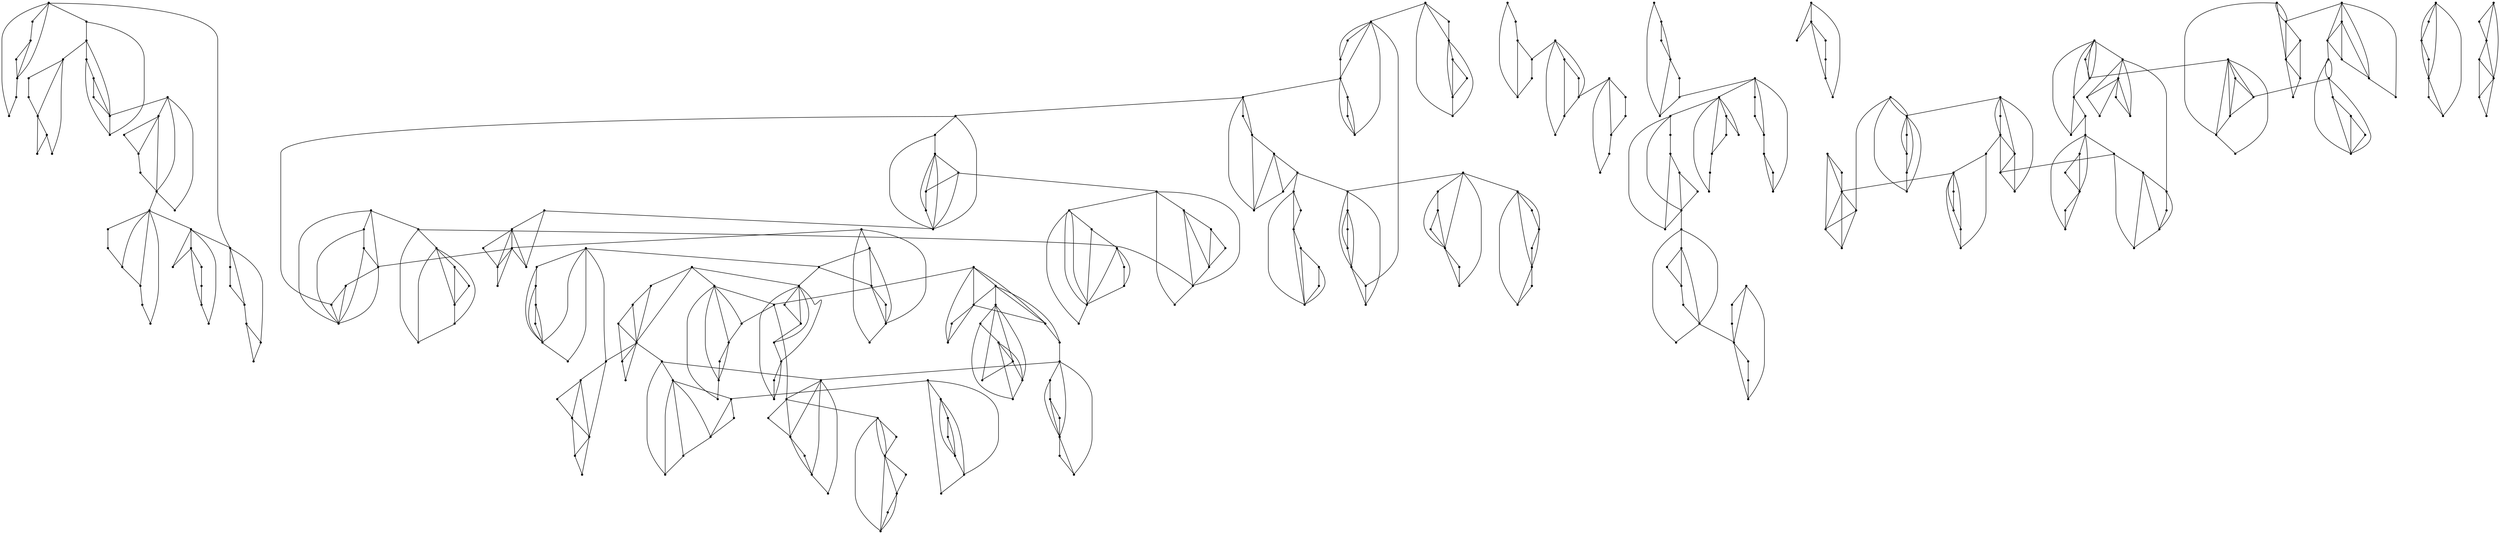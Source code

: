 graph {
  node [shape=point,comment="{\"directed\":false,\"doi\":\"10.4230/LIPIcs.GD.2024.30\",\"figure\":\"12 (1)\"}"]

  v0 [pos="1785.662657238766,1327.3335097211839"]
  v1 [pos="1785.6584599157263,1460.6631993161432"]
  v2 [pos="1218.8398734435818,1960.7017349306045"]
  v3 [pos="1259.013469788584,1462.1381409663056"]
  v4 [pos="1209.003764879265,1070.4533281055478"]
  v5 [pos="1118.8247881395903,1418.9991177752813"]
  v6 [pos="1118.8123233620786,1860.6981732597164"]
  v7 [pos="1108.9762147977617,1612.143483472638"]
  v8 [pos="1925.2136001689532,2445.0106962505743"]
  v9 [pos="1911.0681127590253,2469.5075200503775"]
  v10 [pos="1911.0639154359856,2420.518195928322"]
  v11 [pos="1882.772813424523,2469.5075200503775"]
  v12 [pos="1882.772813424523,2420.5138724507715"]
  v13 [pos="1868.6271988229882,2445.0106962505743"]
  v14 [pos="1824.4691981889268,1934.6258245361196"]
  v15 [pos="1809.1691925598907,1953.8182500261646"]
  v16 [pos="1824.4691981889268,1667.9496600804177"]
  v17 [pos="1809.1649952368512,1687.137889254017"]
  v18 [pos="1784.6082388145724,1687.1503510422501"]
  v19 [pos="1819.0051739326004,1910.6999540951604"]
  v20 [pos="1819.000976609561,1644.0155241676714"]
  v21 [pos="1784.6124361376117,1953.793199288594"]
  v22 [pos="1769.3040358624964,1934.6049701149948"]
  v23 [pos="1796.886553429908,1900.0537721109456"]
  v24 [pos="1796.8824832984756,1633.3693421834564"]
  v25 [pos="1707.766192437467,1667.9496600804175"]
  v26 [pos="1769.3040358624964,1667.9496600804177"]
  v27 [pos="1791.1266814950925,1084.582961384232"]
  v28 [pos="1751.2739895752097,1103.7713177189357"]
  v29 [pos="1791.1266814950923,1217.921043612083"]
  v30 [pos="1751.2657221207378,1237.1093999467862"]
  v31 [pos="1791.8393360705759,2445.014765405916"]
  v32 [pos="1777.6938486606482,2469.5075200503775"]
  v33 [pos="1791.1266814950925,1351.2592530010384"]
  v34 [pos="1775.8266758660563,1370.4515513299793"]
  v35 [pos="1791.1266814950923,1484.5973352288895"]
  v36 [pos="1775.8266758660566,1503.7855644024887"]
  v37 [pos="1775.822478543017,1103.7713177189357"]
  v38 [pos="1741.421346101949,1193.9870348604413"]
  v39 [pos="1775.8224785430168,1237.1093999467867"]
  v40 [pos="1741.4255434249885,1460.6631993161432"]
  v41 [pos="1785.6584599157263,1060.6489526325909"]
  v42 [pos="1785.6584599157263,1193.9870348604413"]
  v43 [pos="1777.6896513376087,2420.522265083663"]
  v44 [pos="1749.3985493261457,2469.5075200503775"]
  v45 [pos="1751.2781868982493,1370.4515513299789"]
  v46 [pos="1751.2739895752097,1503.7855644024887"]
  v47 [pos="1735.9657164917016,1351.267518472826"]
  v48 [pos="1774.7680601188229,1910.6916886233732"]
  v49 [pos="1774.7638627957833,1644.0197204841172"]
  v50 [pos="1763.5440367360736,1316.68707341476"]
  v51 [pos="1763.539966604641,1450.016890170824"]
  v52 [pos="1763.539966604641,1050.0027706483752"]
  v53 [pos="1763.5399666046412,1183.3408528762266"]
  v54 [pos="1735.9657164917016,1484.5973352288895"]
  v55 [pos="1735.961519168662,1084.5788922288907"]
  v56 [pos="1735.961519168662,1217.9253670896333"]
  v57 [pos="1749.398549326146,2420.518195928322"]
  v58 [pos="1735.252934724611,2445.014765405916"]
  v59 [pos="1741.429613556421,1327.3335097211834"]
  v60 [pos="1741.4255434249885,1060.6489526325904"]
  v61 [pos="1707.7703897605065,1934.6258245361196"]
  v62 [pos="1692.4703841314704,1953.8140537097188"]
  v63 [pos="1658.0692516904028,1910.6916886233732"]
  v64 [pos="1658.0608570443233,1644.0155241676714"]
  v65 [pos="1667.9052330631123,1687.137889254017"]
  v66 [pos="1692.4619894853913,1687.137889254017"]
  v67 [pos="1702.3021681811406,1910.6916886233732"]
  v68 [pos="1702.2980980497082,1644.0155241676714"]
  v69 [pos="1667.9176978406238,1953.8140537097188"]
  v70 [pos="1680.1836748700553,1900.0455066391582"]
  v71 [pos="1591.0715813320862,1934.6258245361196"]
  v72 [pos="1652.609424757116,1934.6258245361196"]
  v73 [pos="1680.1794775470157,1633.3693421834564"]
  v74 [pos="1652.6010301110364,1667.9538563968636"]
  v75 [pos="1658.473466618278,2445.014765405916"]
  v76 [pos="1601.887065272313,2445.014765405916"]
  v77 [pos="1644.3279792083504,2469.511589205719"]
  v78 [pos="1644.3195845622713,2420.522265083663"]
  v79 [pos="1616.0284825508083,2469.511589205719"]
  v80 [pos="1616.0284825508083,2420.518195928322"]
  v81 [pos="1591.0715813320862,1284.5900847260086"]
  v82 [pos="1575.7673783800105,1303.7825102160537"]
  v83 [pos="1591.0715813320862,1484.5973352288895"]
  v84 [pos="1575.7673783800105,1503.7855644024887"]
  v85 [pos="1591.0673840090467,1084.582961384232"]
  v86 [pos="1575.7673783800105,1103.775386874278"]
  v87 [pos="1591.0715813320862,1667.9496600804177"]
  v88 [pos="1575.7673783800105,1687.1420855704628"]
  v89 [pos="1591.0715813320862,1801.2835459918228"]
  v90 [pos="1575.763181056971,1820.4759714818679"]
  v91 [pos="1575.763181056971,1953.8140537097188"]
  v92 [pos="1551.2188894122035,1103.7753868742775"]
  v93 [pos="1551.214819280771,1687.1420855704628"]
  v94 [pos="1585.6075570757598,1260.6601451297083"]
  v95 [pos="1585.6033597527203,1460.6631993161432"]
  v96 [pos="1585.6075570757598,1060.6530217879317"]
  v97 [pos="1585.6075570757598,1644.0237896394585"]
  v98 [pos="1585.6075570757598,1777.3536063955223"]
  v99 [pos="1585.6033597527203,1910.6916886233732"]
  v100 [pos="1535.9064190056558,1484.5889425959979"]
  v101 [pos="1535.9064190056556,1934.6300208525654"]
  v102 [pos="1551.2188894122035,1303.7825102160537"]
  v103 [pos="1563.4889365730673,1250.0223557783847"]
  v104 [pos="1551.2148192807713,1503.781368086043"]
  v105 [pos="1551.214819280771,1820.4759714818679"]
  v106 [pos="1563.4889365730673,1766.7074244113073"]
  v107 [pos="1551.2106219577317,1953.8140537097188"]
  v108 [pos="1563.484866441635,1450.016890170824"]
  v109 [pos="1563.484866441635,1900.0455066391582"]
  v110 [pos="1563.4889365730673,1050.0109089590583"]
  v111 [pos="1563.4889365730673,1633.3776076552438"]
  v112 [pos="1535.9106163286956,1284.594408203559"]
  v113 [pos="1535.9064190056558,1084.5997466500157"]
  v114 [pos="1535.9064190056558,1667.9580527133094"]
  v115 [pos="1535.9064190056556,1801.2877423082687"]
  v116 [pos="1541.3662459389427,1060.6573452654825"]
  v117 [pos="1541.3704432619825,1260.6644686072586"]
  v118 [pos="1541.3704432619825,1460.6714647879305"]
  v119 [pos="1541.3704432619825,1644.0237896394585"]
  v120 [pos="1541.366245938943,1777.3578027119681"]
  v121 [pos="1541.3662459389427,1910.6916886233732"]
  v122 [pos="1475.0813573477171,2444.993910984791"]
  v123 [pos="1460.9357427461819,2469.490734784594"]
  v124 [pos="1460.935742746182,2420.4973415071972"]
  v125 [pos="1418.494828810145,2444.993910984791"]
  v126 [pos="1432.6446407347194,2469.4866656292525"]
  v127 [pos="1432.6404434116798,2420.4973415071972"]
  v128 [pos="1375.0578773976463,2344.994672791453"]
  v129 [pos="1360.9123899877186,2369.4912422690472"]
  v130 [pos="1375.0538072662139,2544.9850108674464"]
  v131 [pos="1360.908192664679,2569.481834667249"]
  v132 [pos="1360.9123899877186,2320.4978489916502"]
  v133 [pos="1332.6212879762559,2369.487173113706"]
  v134 [pos="1360.908192664679,2520.488441389852"]
  v135 [pos="1318.4672787286418,2544.9850108674464"]
  v136 [pos="1332.617090653216,2569.477511189699"]
  v137 [pos="1332.6170906532163,2320.4978489916502"]
  v138 [pos="1318.4714760516813,2344.994672791453"]
  v139 [pos="1332.6128933301766,2520.488441389852"]
  v140 [pos="1275.0261299931035,2444.9982344623413"]
  v141 [pos="1260.8806425831758,2469.4948039399355"]
  v142 [pos="1274.3218700636994,1442.945842637365"]
  v143 [pos="1219.1565805456617,1442.950038953811"]
  v144 [pos="1234.464980820777,1462.1381409663056"]
  v145 [pos="1224.6164074789485,1419.019972196406"]
  v146 [pos="1274.3218700636994,1592.9553814601431"]
  v147 [pos="1259.013469788584,1612.143483472638"]
  v148 [pos="1268.8536484843332,1419.01577587996"]
  v149 [pos="1268.8536484843332,1569.0253147027383"]
  v150 [pos="1224.6164074789485,1569.0253147027383"]
  v151 [pos="1260.8806425831758,2420.5014106625385"]
  v152 [pos="1232.5895405717133,2469.490734784594"]
  v153 [pos="1234.464980820777,1612.147679789084"]
  v154 [pos="1246.735027981641,1408.3695938957453"]
  v155 [pos="1118.8165206851183,1569.0253147027383"]
  v156 [pos="1196.7212529408894,1950.0555529463898"]
  v157 [pos="1246.735027981641,1558.3791327185234"]
  v158 [pos="1219.1525104142293,1592.959577776589"]
  v159 [pos="1232.5853432486736,2420.5014106625385"]
  v160 [pos="1218.4397286471385,2444.9982344623413"]
  v161 [pos="1224.3121651543802,1051.2652260930527"]
  v162 [pos="1224.3080950229478,1984.6318016880095"]
  v163 [pos="1208.9996947478326,2003.8241000169503"]
  v164 [pos="1184.455403103065,1070.4576515830981"]
  v165 [pos="1169.14280550491,1984.6359980044554"]
  v166 [pos="1174.602632438197,1960.7059312470506"]
  v167 [pos="1218.8398734435818,1027.3352864967524"]
  v168 [pos="1174.6068297612367,1027.3352864967524"]
  v169 [pos="1184.4512057800255,2003.8241000169503"]
  v170 [pos="1196.725450263929,1016.6891045125376"]
  v171 [pos="1118.8123233620786,1127.3385938454317"]
  v172 [pos="1118.8165206851183,2060.7052966014926"]
  v173 [pos="1169.1428055049103,1051.2692952483944"]
  v174 [pos="1124.2930097189562,1442.9291845326861"]
  v175 [pos="1108.984609443841,1462.1214828616266"]
  v176 [pos="1124.2888123959167,1292.9529619192658"]
  v177 [pos="1084.436120476034,1312.1453874093108"]
  v178 [pos="1074.5876743258127,1269.0230223229655"]
  v179 [pos="1108.984609443841,1312.1413182539695"]
  v180 [pos="1124.2805449414445,951.2616644221648"]
  v181 [pos="1108.9762147977617,970.4497664346595"]
  v182 [pos="1124.2805449414445,1592.9553814601431"]
  v183 [pos="1096.6937028593861,1558.3791327185234"]
  v184 [pos="1069.115255423407,1592.959577776589"]
  v185 [pos="1084.427853021562,1612.147679789084"]
  v186 [pos="1074.5792796797334,1569.0295110191842"]
  v187 [pos="1124.284615072877,1742.9607239664756"]
  v188 [pos="1108.9804121208012,1762.1488259789703"]
  v189 [pos="1124.284615072877,2084.635363358898"]
  v190 [pos="1108.9762147977617,2103.823592532497"]
  v191 [pos="1124.2805449414445,1151.268787763941"]
  v192 [pos="1108.9721446663293,1170.4609589317774"]
  v193 [pos="1124.2805449414448,1884.6282400171212"]
  v194 [pos="1108.9721446663293,1903.820538346062"]
  v195 [pos="1084.427853021562,970.4540899122098"]
  v196 [pos="1084.427853021562,1170.4609589317774"]
  v197 [pos="1074.5750823566939,1860.7023695761623"]
  v198 [pos="1069.115255423407,1884.632436333567"]
  v199 [pos="1096.6937028593861,1850.0519912755015"]
  v200 [pos="1074.5792796797334,2060.7052966014926"]
  v201 [pos="1118.8247881395903,1269.023022322966"]
  v202 [pos="1118.8205908165505,1719.0306572090706"]
  v203 [pos="1118.8165206851183,927.3317248258641"]
  v204 [pos="1074.5834770027732,1719.0306572090706"]
  v205 [pos="1074.5792796797334,927.3357939812058"]
  v206 [pos="1110.8393174609212,2444.9982344623413"]
  v207 [pos="1096.6937028593861,2469.4948039399355"]
  v208 [pos="1084.436120476034,1462.1214828616266"]
  v209 [pos="1069.1278473925258,1442.933380849132"]
  v210 [pos="1084.4320503446015,1762.1530222954161"]
  v211 [pos="1069.1194527464468,1742.9649202829214"]
  v212 [pos="1084.427853021562,2103.8276616878384"]
  v213 [pos="1084.4236556985225,1903.820538346062"]
  v214 [pos="1069.115255423407,2084.6395596753437"]
  v215 [pos="1096.7061676368978,1408.352935791066"]
  v216 [pos="1096.7020975054654,1258.3765860165418"]
  v217 [pos="1096.6979001824259,1708.3844752248556"]
  v218 [pos="1096.6937028593861,916.6855428416493"]
  v219 [pos="1018.7847414826737,1027.3352864967524"]
  v220 [pos="1096.6937028593861,1116.692666183426"]
  v221 [pos="968.7751637649618,1419.01577587996"]
  v222 [pos="968.7585016644106,1569.0295110191842"]
  v223 [pos="1018.7889388057133,1960.7017349306045"]
  v224 [pos="1096.6979001824259,2050.059114617278"]
  v225 [pos="1096.6937028593861,2420.5014106625385"]
  v226 [pos="1068.4026008479236,2469.490734784594"]
  v227 [pos="1069.1236500694863,1292.9572853968161"]
  v228 [pos="1069.115255423407,951.2657335775061"]
  v229 [pos="1069.115255423407,1151.268787763941"]
  v230 [pos="1074.5876743258127,1419.0033140917271"]
  v231 [pos="1074.5750823566939,1127.342917322982"]
  v232 [pos="1068.3984035248839,2420.5014106625385"]
  v233 [pos="1054.2528843170544,2444.9982344623413"]
  v234 [pos="1024.2570967892757,1984.6318016880095"]
  v235 [pos="1008.9486965141605,2003.8200308616088"]
  v236 [pos="1024.2529630620397,1051.2652260930527"]
  v237 [pos="1008.9486965141605,1070.4533281055478"]
  v238 [pos="984.4002711421571,1070.4576515830981"]
  v239 [pos="974.5517613961322,1960.7017349306045"]
  v240 [pos="996.670318303021,1950.0555529463898"]
  v241 [pos="984.4002711421571,2003.8241000169503"]
  v242 [pos="1008.2860282403304,2344.994672791453"]
  v243 [pos="994.1404772345991,2369.4912422690472"]
  v244 [pos="965.8451779000968,2320.4978489916502"]
  v245 [pos="1008.2860282403304,2545.0017961332296"]
  v246 [pos="994.1404772345991,2569.498365610824"]
  v247 [pos="996.666184575785,1016.6891045125376"]
  v248 [pos="994.1404772345991,2320.4978489916502"]
  v249 [pos="965.8493752231363,2369.487173113706"]
  v250 [pos="994.1404772345991,2520.504972333427"]
  v251 [pos="965.8493752231363,2569.494296455482"]
  v252 [pos="969.0877371398058,1984.6359980044554"]
  v253 [pos="969.0877371398058,1051.2692952483944"]
  v254 [pos="894.112927153096,2420.5014106625385"]
  v255 [pos="974.5517613961322,1027.3393556520937"]
  v256 [pos="974.2433217485242,1442.945842637365"]
  v257 [pos="924.5379863553806,1419.019972196406"]
  v258 [pos="958.9349214734088,1462.1381409663056"]
  v259 [pos="934.3864961014054,1462.1381409663056"]
  v260 [pos="946.6565432622695,1408.3695938957453"]
  v261 [pos="974.2308569710126,1592.9553814601431"]
  v262 [pos="958.9224566958974,1612.147679789084"]
  v263 [pos="951.6996268943655,2344.994672791453"]
  v264 [pos="965.8451779000968,2520.504972333427"]
  v265 [pos="951.6996268943655,2545.0017961332296"]
  v266 [pos="919.0656310487786,1592.959577776589"]
  v267 [pos="934.3740313238939,1612.147679789084"]
  v268 [pos="946.6440784847578,1558.3791327185234"]
  v269 [pos="919.0781594220938,1442.950038953811"]
  v270 [pos="924.5254579820654,1569.0295110191842"]
  v271 [pos="908.2584781588274,2444.9982344623413"]
  v272 [pos="894.112927153096,2469.4948039399355"]
  v273 [pos="865.8176278185937,2420.5014106625385"]
  v274 [pos="865.8218251416333,2469.490734784594"]
  v275 [pos="851.6720768128623,2444.9982344623413"]
  v276 [pos="790.8594799324352,1517.948513890531"]
  v277 [pos="775.5510796573199,1537.1367430641305"]
  v278 [pos="790.8553462051991,1151.268787763941"]
  v279 [pos="775.5469459300839,1170.4609589317774"]
  v280 [pos="750.9985205580805,1170.4609589317774"]
  v281 [pos="790.8553462051991,1884.6282400171212"]
  v282 [pos="775.5469459300839,1903.820538346062"]
  v283 [pos="785.3913219488727,1494.0184471331263"]
  v284 [pos="785.3871246258332,1127.3385938454317"]
  v285 [pos="785.3871246258332,1860.6981732597164"]
  v286 [pos="751.0026542853165,1537.1408122194719"]
  v287 [pos="763.2727014461803,1483.3722651489113"]
  v288 [pos="750.9985205580805,1903.820538346062"]
  v289 [pos="735.6859229599255,1884.632436333567"]
  v290 [pos="763.2685677189444,1850.0519912755015"]
  v291 [pos="741.1499472162519,1860.7023695761623"]
  v292 [pos="763.2685677189444,1116.692666183426"]
  v293 [pos="685.3637718673697,1227.3464789938703"]
  v294 [pos="685.35957454433,1594.0220088040146"]
  v295 [pos="685.3512434940544,1960.7143238799422"]
  v296 [pos="735.6901202829652,1517.952710206977"]
  v297 [pos="735.6859229599255,1151.2728569192823"]
  v298 [pos="741.1499472162519,1127.342917322982"]
  v299 [pos="741.1541445392916,1494.0184471331263"]
  v300 [pos="741.5458946896556,2444.9982344623413"]
  v301 [pos="727.4003436839241,2469.4948039399355"]
  v302 [pos="699.1050443494219,2420.5014106625385"]
  v303 [pos="684.9594933436905,2444.9982344623413"]
  v304 [pos="727.4003436839241,2420.5014106625385"]
  v305 [pos="699.1091780766578,2469.490734784594"]
  v306 [pos="690.8277325278924,1251.2764185901706"]
  v307 [pos="663.2410176374412,1216.7002970096555"]
  v308 [pos="690.831929850932,1417.9449522196423"]
  v309 [pos="663.2451513646772,1383.3687034780228"]
  v310 [pos="675.5235295758167,1437.1331813932422"]
  v311 [pos="690.831929850932,1784.6246783462332"]
  v312 [pos="675.5235295758167,1803.8129075198324"]
  v313 [pos="690.8277325278924,1051.2652260930527"]
  v314 [pos="650.9751042038133,1070.4576515830981"]
  v315 [pos="675.5235295758167,1070.4533281055478"]
  v316 [pos="675.5235295758167,1270.4645206026657"]
  v317 [pos="690.8277325278924,1617.9520755614194"]
  v318 [pos="675.5193958485808,1637.1443738903602"]
  v319 [pos="650.9751042038133,1270.4688440802156"]
  v320 [pos="690.8194014776168,1984.6401943209012"]
  v321 [pos="675.5110647983051,2003.832492649842"]
  v322 [pos="663.232622991362,1950.0639455792814"]
  v323 [pos="685.3637718673697,1394.014885462238"]
  v324 [pos="685.3637718673697,1760.6946115888281"]
  v325 [pos="685.35957454433,1027.3352864967524"]
  v326 [pos="650.9751042038133,1437.1372505485838"]
  v327 [pos="650.9751042038133,1803.8169766751737"]
  v328 [pos="650.9709704765773,1637.1443738903602"]
  v329 [pos="635.6629517762839,1784.628874662679"]
  v330 [pos="663.2451513646772,1750.0484296046134"]
  v331 [pos="663.2410176374412,1583.3758268197996"]
  v332 [pos="650.9625758304982,2003.832492649842"]
  v333 [pos="641.1140660844733,1960.7143238799422"]
  v334 [pos="663.2410176374412,1016.6891045125376"]
  v335 [pos="585.3366033606883,1127.342917322982"]
  v336 [pos="585.3366033606883,1494.0226434495721"]
  v337 [pos="585.3324696334523,1860.6981732597164"]
  v338 [pos="635.6629517762839,1417.9491485360886"]
  v339 [pos="635.6629517762838,1051.2692952483944"]
  v340 [pos="635.6629517762839,1251.280742067721"]
  v341 [pos="635.6588180490479,1617.9562718778652"]
  v342 [pos="635.6504869987723,1984.6442634762427"]
  v343 [pos="641.5183446081525,2545.0017961332296"]
  v344 [pos="584.9331515824564,2545.0017961332296"]
  v345 [pos="641.5183446081523,2344.9903493139027"]
  v346 [pos="627.37400192269,2369.487173113706"]
  v347 [pos="627.37400192269,2569.498365610824"]
  v348 [pos="599.0787025881878,2320.493779836309"]
  v349 [pos="641.1265944577884,1394.014885462238"]
  v350 [pos="641.1265944577884,1760.6946115888281"]
  v351 [pos="641.1265944577885,1027.3393556520937"]
  v352 [pos="641.1265944577884,1227.3508024714206"]
  v353 [pos="641.1223971347489,1594.0262051204604"]
  v354 [pos="627.37400192269,2320.493779836309"]
  v355 [pos="599.0828999112273,2369.483103958364"]
  v356 [pos="627.37400192269,2520.504972333427"]
  v357 [pos="599.0828999112273,2569.494296455482"]
  v358 [pos="584.9331515824564,2344.9903493139027"]
  v359 [pos="599.0787025881878,2520.504972333427"]
  v360 [pos="590.8006276170147,1151.2728569192823"]
  v361 [pos="563.2138491307599,1116.6967353387672"]
  v362 [pos="575.496424664939,1170.4609589317774"]
  v363 [pos="590.8006276170147,1517.952710206977"]
  v364 [pos="575.496424664939,1537.1408122194719"]
  v365 [pos="590.8006276170147,1884.6282400171212"]
  v366 [pos="575.4922273418995,1903.820538346062"]
  v367 [pos="550.9479992929357,1170.4652824093278"]
  v368 [pos="563.21384913076,1483.3764614653571"]
  v369 [pos="563.2138491307599,1850.0519912755015"]
  v370 [pos="550.9479992929356,1537.1450085359177"]
  v371 [pos="550.943801969896,1903.820538346062"]
  v372 [pos="535.6312759170203,1884.632436333567"]
  v373 [pos="535.6354096442562,1151.2771803968326"]
  v374 [pos="535.6354096442562,1517.956906523423"]
  v375 [pos="541.4920664427219,2444.993910984791"]
  v376 [pos="527.350657113702,2469.490734784594"]
  v377 [pos="541.0994259511072,1127.3472408005323"]
  v378 [pos="541.0994259511072,1494.026839766018"]
  v379 [pos="541.0952922238712,1860.7023695761623"]
  v380 [pos="527.350657113702,2420.4973415071972"]
  v381 [pos="484.9056094504287,2444.993910984791"]
  v382 [pos="499.05955510223924,2469.4866656292525"]
  v383 [pos="499.05116045616,2420.4973415071972"]

  v0 -- v51 [id="-1",pos="1785.662657238766,1327.3335097211839 1778.0627939716878,1332.406943708951 1771.0612960364508,1338.6795771480852 1763.5524631800547,1344.9715178708043 1763.539966604641,1450.016890170824 1763.539966604641,1450.016890170824 1763.539966604641,1450.016890170824"]
  v0 -- v55 [id="-2",pos="1785.662657238766,1327.3335097211839 1874.1799206667324,1239.8543515418346 1867.1781582999624,1157.2327301060986 1763.5482658570152,1078.2953534151025 1735.961519168662,1084.5788922288907 1735.961519168662,1084.5788922288907 1735.961519168662,1084.5788922288907"]
  v1 -- v54 [id="-3",pos="1785.6584599157263,1460.6631993161432 1778.0628043668005,1465.7407117221696 1771.061301610627,1472.0133312275686 1763.5524631800547,1478.305276621105 1735.9657164917016,1484.5973352288895 1735.9657164917016,1484.5973352288895 1735.9657164917016,1484.5973352288895"]
  v1 -- v38 [id="-4",pos="1785.6584599157263,1460.6631993161432 1874.1799199134643,1373.1886141177647 1867.1781527255757,1290.5702788325711 1763.5482658570152,1211.629112165403 1741.421346101949,1193.9870348604413 1741.421346101949,1193.9870348604413 1741.421346101949,1193.9870348604413"]
  v381 -- v383 [id="-5",pos="484.9056094504287,2444.993910984791 499.05116045616,2420.4973415071972 499.05116045616,2420.4973415071972 499.05116045616,2420.4973415071972"]
  v383 -- v380 [id="-6",pos="499.05116045616,2420.4973415071972 527.350657113702,2420.4973415071972 527.350657113702,2420.4973415071972 527.350657113702,2420.4973415071972"]
  v382 -- v375 [id="-7",pos="499.05955510223924,2469.4866656292525 541.4920664427219,2444.993910984791 541.4920664427219,2444.993910984791 541.4920664427219,2444.993910984791"]
  v380 -- v376 [id="-8",pos="527.350657113702,2420.4973415071972 513.198420599114,2444.993910984791 513.198420599114,2444.993910984791 513.198420599114,2444.993910984791 527.350657113702,2469.490734784594 527.350657113702,2469.490734784594 527.350657113702,2469.490734784594"]
  v380 -- v355 [id="-9",pos="527.350657113702,2420.4973415071972 599.0828999112273,2369.483103958364 599.0828999112273,2369.483103958364 599.0828999112273,2369.483103958364"]
  v355 -- v346 [id="-10",pos="599.0828999112273,2369.483103958364 613.2259706806171,2344.9945456303485 613.2259706806171,2344.9945456303485 613.2259706806171,2344.9945456303485 627.37400192269,2369.487173113706 627.37400192269,2369.487173113706 627.37400192269,2369.487173113706"]
  v376 -- v359 [id="-11",pos="527.350657113702,2469.490734784594 599.0787025881878,2520.504972333427 599.0787025881878,2520.504972333427 599.0787025881878,2520.504972333427"]
  v2 -- v172 [id="-12",pos="1218.8398734435818,1960.7017349306045 1208.005015884062,1963.6248496866376 1202.4595857959932,1970.9691549260785 1196.7254820618307,1978.3398702413294 1118.8165206851183,2060.7052966014926 1118.8165206851183,2060.7052966014926 1118.8165206851183,2060.7052966014926"]
  v3 -- v2 [id="-13",pos="1259.013469788584,1462.1381409663056 1363.0984127993486,1608.7558008114813 1346.5416798480853,1774.369127048668 1218.8398734435818,1960.7017349306045"]
  v376 -- v382 [id="-14",pos="527.350657113702,2469.490734784594 499.05955510223924,2469.4866656292525 499.05955510223924,2469.4866656292525 499.05955510223924,2469.4866656292525"]
  v380 -- v375 [id="-15",pos="527.350657113702,2420.4973415071972 541.4920664427219,2444.993910984791 541.4920664427219,2444.993910984791 541.4920664427219,2444.993910984791"]
  v380 -- v381 [id="-16",pos="527.350657113702,2420.4973415071972 484.9056094504287,2444.993910984791 484.9056094504287,2444.993910984791 484.9056094504287,2444.993910984791"]
  v372 -- v379 [id="-17",pos="535.6312759170203,1884.632436333567 541.0952922238712,1860.7023695761623 541.0952922238712,1860.7023695761623 541.0952922238712,1860.7023695761623"]
  v374 -- v378 [id="-18",pos="535.6354096442562,1517.956906523423 541.0994259511072,1494.026839766018 541.0994259511072,1494.026839766018 541.0994259511072,1494.026839766018"]
  v373 -- v377 [id="-19",pos="535.6354096442562,1151.2771803968326 541.0994259511072,1127.3472408005323 541.0994259511072,1127.3472408005323 541.0994259511072,1127.3472408005323"]
  v379 -- v369 [id="-20",pos="541.0952922238712,1860.7023695761623 563.2138491307599,1850.0519912755015 563.2138491307599,1850.0519912755015 563.2138491307599,1850.0519912755015"]
  v378 -- v368 [id="-21",pos="541.0994259511072,1494.026839766018 563.21384913076,1483.3764614653571 563.21384913076,1483.3764614653571 563.21384913076,1483.3764614653571"]
  v377 -- v361 [id="-22",pos="541.0994259511072,1127.3472408005323 563.2138491307599,1116.6967353387672 563.2138491307599,1116.6967353387672 563.2138491307599,1116.6967353387672"]
  v375 -- v376 [id="-23",pos="541.4920664427219,2444.993910984791 527.350657113702,2469.490734784594 527.350657113702,2469.490734784594 527.350657113702,2469.490734784594"]
  v371 -- v372 [id="-24",pos="550.943801969896,1903.820538346062 535.6312759170203,1884.632436333567 535.6312759170203,1884.632436333567 535.6312759170203,1884.632436333567"]
  v370 -- v368 [id="-25",pos="550.9479992929356,1537.1450085359177 563.21384913076,1483.3764614653571 563.21384913076,1483.3764614653571 563.21384913076,1483.3764614653571"]
  v370 -- v374 [id="-26",pos="550.9479992929356,1537.1450085359177 535.6354096442562,1517.956906523423 535.6354096442562,1517.956906523423 535.6354096442562,1517.956906523423"]
  v367 -- v373 [id="-27",pos="550.9479992929357,1170.4652824093278 535.6354096442562,1151.2771803968326 535.6354096442562,1151.2771803968326 535.6354096442562,1151.2771803968326"]
  v367 -- v361 [id="-28",pos="550.9479992929357,1170.4652824093278 563.2138491307599,1116.6967353387672 563.2138491307599,1116.6967353387672 563.2138491307599,1116.6967353387672"]
  v369 -- v372 [id="-29",pos="563.2138491307599,1850.0519912755015 535.6312759170203,1884.632436333567 535.6312759170203,1884.632436333567 535.6312759170203,1884.632436333567"]
  v368 -- v374 [id="-30",pos="563.21384913076,1483.3764614653571 535.6354096442562,1517.956906523423 535.6354096442562,1517.956906523423 535.6354096442562,1517.956906523423"]
  v361 -- v373 [id="-31",pos="563.2138491307599,1116.6967353387672 535.6354096442562,1151.2771803968326 535.6354096442562,1151.2771803968326 535.6354096442562,1151.2771803968326"]
  v369 -- v337 [id="-32",pos="563.2138491307599,1850.0519912755015 585.3324696334523,1860.6981732597164 585.3324696334523,1860.6981732597164 585.3324696334523,1860.6981732597164"]
  v368 -- v336 [id="-33",pos="563.21384913076,1483.3764614653571 585.3366033606883,1494.0226434495721 585.3366033606883,1494.0226434495721 585.3366033606883,1494.0226434495721"]
  v361 -- v335 [id="-34",pos="563.2138491307599,1116.6967353387672 585.3366033606883,1127.342917322982 585.3366033606883,1127.342917322982 585.3366033606883,1127.342917322982"]
  v333 -- v337 [id="-35",pos="641.1140660844733,1960.7143238799422 563.2176012831741,1878.3363085704411 563.2176012831741,1878.3363085704411 563.2176012831741,1878.3363085704411 585.3324696334523,1860.6981732597164 585.3324696334523,1860.6981732597164 585.3324696334523,1860.6981732597164"]
  v333 -- v320 [id="-36",pos="641.1140660844733,1960.7143238799422 663.2451513646772,1978.3398702413294 663.2451513646772,1978.3398702413294 663.2451513646772,1978.3398702413294 690.8194014776168,1984.6401943209012 690.8194014776168,1984.6401943209012 690.8194014776168,1984.6401943209012"]
  v353 -- v330 [id="-37",pos="641.1223971347489,1594.0262051204604 663.2451513646772,1611.6601441147393 663.2451513646772,1611.6601441147393 663.2451513646772,1611.6601441147393 663.2451513646772,1750.0484296046134 663.2451513646772,1750.0484296046134 663.2451513646772,1750.0484296046134"]
  v352 -- v257 [id="-39",pos="641.1265944577884,1227.3508024714206 663.2451513646772,1244.980417988149 663.2451513646772,1244.980417988149 663.2451513646772,1244.980417988149 924.5379863553806,1419.019972196406 924.5379863553806,1419.019972196406 924.5379863553806,1419.019972196406"]
  v368 -- v335 [id="-40",pos="563.21384913076,1483.3764614653571 563.2176012831741,1144.976856317261 563.2176012831741,1144.976856317261 563.2176012831741,1144.976856317261 585.3366033606883,1127.342917322982 585.3366033606883,1127.342917322982 585.3366033606883,1127.342917322982"]
  v3 -- v145 [id="-41",pos="1259.013469788584,1462.1381409663056 1257.9069771871698,1451.817722361609 1252.4760724947553,1444.2144109402184 1246.7392571025823,1436.653911190685 1224.6164074789485,1419.019972196406 1224.6164074789485,1419.019972196406 1224.6164074789485,1419.019972196406"]
  v364 -- v368 [id="-42",pos="575.496424664939,1537.1408122194719 563.21384913076,1483.3764614653571 563.21384913076,1483.3764614653571 563.21384913076,1483.3764614653571"]
  v366 -- v371 [id="-43",pos="575.4922273418995,1903.820538346062 550.943801969896,1903.820538346062 550.943801969896,1903.820538346062 550.943801969896,1903.820538346062"]
  v364 -- v370 [id="-44",pos="575.496424664939,1537.1408122194719 550.9479992929356,1537.1450085359177 550.9479992929356,1537.1450085359177 550.9479992929356,1537.1450085359177"]
  v362 -- v367 [id="-45",pos="575.496424664939,1170.4609589317774 550.9479992929357,1170.4652824093278 550.9479992929357,1170.4652824093278 550.9479992929357,1170.4652824093278"]
  v358 -- v345 [id="-46",pos="584.9331515824564,2344.9903493139027 641.5183446081523,2344.9903493139027 641.5183446081523,2344.9903493139027 641.5183446081523,2344.9903493139027"]
  v344 -- v359 [id="-47",pos="584.9331515824564,2545.0017961332296 599.0787025881878,2520.504972333427 599.0787025881878,2520.504972333427 599.0787025881878,2520.504972333427"]
  v358 -- v348 [id="-48",pos="584.9331515824564,2344.9903493139027 599.0787025881878,2320.493779836309 599.0787025881878,2320.493779836309 599.0787025881878,2320.493779836309"]
  v337 -- v365 [id="-49",pos="585.3324696334523,1860.6981732597164 590.8006276170147,1884.6282400171212 590.8006276170147,1884.6282400171212 590.8006276170147,1884.6282400171212"]
  v336 -- v363 [id="-50",pos="585.3366033606883,1494.0226434495721 590.8006276170147,1517.952710206977 590.8006276170147,1517.952710206977 590.8006276170147,1517.952710206977"]
  v335 -- v360 [id="-51",pos="585.3366033606883,1127.342917322982 590.8006276170147,1151.2728569192823 590.8006276170147,1151.2728569192823 590.8006276170147,1151.2728569192823"]
  v365 -- v369 [id="-52",pos="590.8006276170147,1884.6282400171212 563.2138491307599,1850.0519912755015 563.2138491307599,1850.0519912755015 563.2138491307599,1850.0519912755015"]
  v363 -- v368 [id="-53",pos="590.8006276170147,1517.952710206977 563.21384913076,1483.3764614653571 563.21384913076,1483.3764614653571 563.21384913076,1483.3764614653571"]
  v360 -- v367 [id="-54",pos="590.8006276170147,1151.2728569192823 550.9479992929357,1170.4652824093278 550.9479992929357,1170.4652824093278 550.9479992929357,1170.4652824093278"]
  v365 -- v366 [id="-55",pos="590.8006276170147,1884.6282400171212 575.4922273418995,1903.820538346062 575.4922273418995,1903.820538346062 575.4922273418995,1903.820538346062"]
  v363 -- v364 [id="-56",pos="590.8006276170147,1517.952710206977 575.496424664939,1537.1408122194719 575.496424664939,1537.1408122194719 575.496424664939,1537.1408122194719"]
  v360 -- v362 [id="-57",pos="590.8006276170147,1151.2728569192823 575.496424664939,1170.4609589317774 575.496424664939,1170.4609589317774 575.496424664939,1170.4609589317774"]
  v360 -- v361 [id="-58",pos="590.8006276170147,1151.2728569192823 563.2138491307599,1116.6967353387672 563.2138491307599,1116.6967353387672 563.2138491307599,1116.6967353387672"]
  v357 -- v344 [id="-59",pos="599.0828999112273,2569.494296455482 584.9331515824564,2545.0017961332296 584.9331515824564,2545.0017961332296 584.9331515824564,2545.0017961332296"]
  v359 -- v356 [id="-60",pos="599.0787025881878,2520.504972333427 627.37400192269,2520.504972333427 627.37400192269,2520.504972333427 627.37400192269,2520.504972333427"]
  v355 -- v358 [id="-61",pos="599.0828999112273,2369.483103958364 584.9331515824564,2344.9903493139027 584.9331515824564,2344.9903493139027 584.9331515824564,2344.9903493139027"]
  v348 -- v354 [id="-62",pos="599.0787025881878,2320.493779836309 627.37400192269,2320.493779836309 627.37400192269,2320.493779836309 627.37400192269,2320.493779836309"]
  v355 -- v345 [id="-63",pos="599.0828999112273,2369.483103958364 641.5183446081523,2344.9903493139027 641.5183446081523,2344.9903493139027 641.5183446081523,2344.9903493139027"]
  v356 -- v359 [id="-64",pos="627.37400192269,2520.504972333427 613.2259706806171,2544.9974726556793 613.2259706806171,2544.9974726556793 613.2259706806171,2544.9974726556793 599.0787025881878,2520.504972333427 599.0787025881878,2520.504972333427 599.0787025881878,2520.504972333427"]
  v356 -- v305 [id="-65",pos="627.37400192269,2520.504972333427 699.1091780766578,2469.490734784594 699.1091780766578,2469.490734784594 699.1091780766578,2469.490734784594"]
  v305 -- v300 [id="-66",pos="699.1091780766578,2469.490734784594 713.2535207621202,2444.998107301237 713.2535207621202,2444.998107301237 713.2535207621202,2444.998107301237 741.5458946896556,2444.9982344623413 741.5458946896556,2444.9982344623413 741.5458946896556,2444.9982344623413"]
  v346 -- v302 [id="-67",pos="627.37400192269,2369.487173113706 699.1050443494219,2420.5014106625385 699.1050443494219,2420.5014106625385 699.1050443494219,2420.5014106625385"]
  v4 -- v171 [id="-68",pos="1209.003764879265,1070.4533281055478 1208.1899991078785,1059.934857593556 1202.5532223640296,1052.4656981683283 1196.7212847387912,1044.9692254910315 1118.8123233620786,1127.3385938454317 1118.8123233620786,1127.3385938454317 1118.8123233620786,1127.3385938454317"]
  v4 -- v150 [id="-69",pos="1209.003764879265,1070.4533281055478 1353.3731930480728,1258.484531108677 1364.411569127242,1431.5799240042259 1246.7392571025823,1586.6592536970172 1224.6164074789485,1569.0253147027383 1224.6164074789485,1569.0253147027383 1224.6164074789485,1569.0253147027383"]
  v356 -- v344 [id="-70",pos="627.37400192269,2520.504972333427 584.9331515824564,2545.0017961332296 584.9331515824564,2545.0017961332296 584.9331515824564,2545.0017961332296"]
  v356 -- v343 [id="-71",pos="627.37400192269,2520.504972333427 641.5183446081525,2545.0017961332296 641.5183446081525,2545.0017961332296 641.5183446081525,2545.0017961332296"]
  v346 -- v355 [id="-72",pos="627.37400192269,2369.487173113706 599.0828999112273,2369.483103958364 599.0828999112273,2369.483103958364 599.0828999112273,2369.483103958364"]
  v354 -- v345 [id="-73",pos="627.37400192269,2320.493779836309 641.5183446081523,2344.9903493139027 641.5183446081523,2344.9903493139027 641.5183446081523,2344.9903493139027"]
  v347 -- v344 [id="-74",pos="627.37400192269,2569.498365610824 584.9331515824564,2545.0017961332296 584.9331515824564,2545.0017961332296 584.9331515824564,2545.0017961332296"]
  v342 -- v333 [id="-75",pos="635.6504869987723,1984.6442634762427 641.1140660844733,1960.7143238799422 641.1140660844733,1960.7143238799422 641.1140660844733,1960.7143238799422"]
  v341 -- v353 [id="-76",pos="635.6588180490479,1617.9562718778652 641.1223971347489,1594.0262051204604 641.1223971347489,1594.0262051204604 641.1223971347489,1594.0262051204604"]
  v341 -- v331 [id="-77",pos="635.6588180490479,1617.9562718778652 663.2410176374412,1583.3758268197996 663.2410176374412,1583.3758268197996 663.2410176374412,1583.3758268197996"]
  v340 -- v352 [id="-78",pos="635.6629517762839,1251.280742067721 641.1265944577884,1227.3508024714206 641.1265944577884,1227.3508024714206 641.1265944577884,1227.3508024714206"]
  v339 -- v351 [id="-79",pos="635.6629517762838,1051.2692952483944 641.1265944577885,1027.3393556520937 641.1265944577885,1027.3393556520937 641.1265944577885,1027.3393556520937"]
  v339 -- v334 [id="-80",pos="635.6629517762838,1051.2692952483944 663.2410176374412,1016.6891045125376 663.2410176374412,1016.6891045125376 663.2410176374412,1016.6891045125376"]
  v329 -- v350 [id="-81",pos="635.6629517762839,1784.628874662679 641.1265944577884,1760.6946115888281 641.1265944577884,1760.6946115888281 641.1265944577884,1760.6946115888281"]
  v329 -- v330 [id="-82",pos="635.6629517762839,1784.628874662679 663.2451513646772,1750.0484296046134 663.2451513646772,1750.0484296046134 663.2451513646772,1750.0484296046134"]
  v338 -- v349 [id="-83",pos="635.6629517762839,1417.9491485360886 641.1265944577884,1394.014885462238 641.1265944577884,1394.014885462238 641.1265944577884,1394.014885462238"]
  v342 -- v321 [id="-84",pos="635.6504869987723,1984.6442634762427 675.5110647983051,2003.832492649842 675.5110647983051,2003.832492649842 675.5110647983051,2003.832492649842"]
  v333 -- v322 [id="-85",pos="641.1140660844733,1960.7143238799422 663.232622991362,1950.0639455792814 663.232622991362,1950.0639455792814 663.232622991362,1950.0639455792814"]
  v352 -- v319 [id="-86",pos="641.1265944577884,1227.3508024714206 650.9751042038133,1270.4688440802156 650.9751042038133,1270.4688440802156 650.9751042038133,1270.4688440802156"]
  v353 -- v331 [id="-87",pos="641.1223971347489,1594.0262051204604 663.2410176374412,1583.3758268197996 663.2410176374412,1583.3758268197996 663.2410176374412,1583.3758268197996"]
  v352 -- v307 [id="-88",pos="641.1265944577884,1227.3508024714206 663.2410176374412,1216.7002970096555 663.2410176374412,1216.7002970096555 663.2410176374412,1216.7002970096555"]
  v351 -- v334 [id="-89",pos="641.1265944577885,1027.3393556520937 663.2410176374412,1016.6891045125376 663.2410176374412,1016.6891045125376 663.2410176374412,1016.6891045125376"]
  v349 -- v326 [id="-90",pos="641.1265944577884,1394.014885462238 650.9751042038133,1437.1372505485838 650.9751042038133,1437.1372505485838 650.9751042038133,1437.1372505485838"]
  v350 -- v330 [id="-91",pos="641.1265944577884,1760.6946115888281 663.2451513646772,1750.0484296046134 663.2451513646772,1750.0484296046134 663.2451513646772,1750.0484296046134"]
  v349 -- v309 [id="-92",pos="641.1265944577884,1394.014885462238 663.2451513646772,1383.3687034780228 663.2451513646772,1383.3687034780228 663.2451513646772,1383.3687034780228"]
  v345 -- v348 [id="-93",pos="641.5183446081523,2344.9903493139027 599.0787025881878,2320.493779836309 599.0787025881878,2320.493779836309 599.0787025881878,2320.493779836309"]
  v343 -- v347 [id="-94",pos="641.5183446081525,2545.0017961332296 627.37400192269,2569.498365610824 627.37400192269,2569.498365610824 627.37400192269,2569.498365610824"]
  v345 -- v346 [id="-95",pos="641.5183446081523,2344.9903493139027 627.37400192269,2369.487173113706 627.37400192269,2369.487173113706 627.37400192269,2369.487173113706"]
  v343 -- v344 [id="-96",pos="641.5183446081525,2545.0017961332296 584.9331515824564,2545.0017961332296 584.9331515824564,2545.0017961332296 584.9331515824564,2545.0017961332296"]
  v332 -- v342 [id="-97",pos="650.9625758304982,2003.832492649842 635.6504869987723,1984.6442634762427 635.6504869987723,1984.6442634762427 635.6504869987723,1984.6442634762427"]
  v328 -- v341 [id="-98",pos="650.9709704765773,1637.1443738903602 635.6588180490479,1617.9562718778652 635.6588180490479,1617.9562718778652 635.6588180490479,1617.9562718778652"]
  v319 -- v340 [id="-99",pos="650.9751042038133,1270.4688440802156 635.6629517762839,1251.280742067721 635.6629517762839,1251.280742067721 635.6629517762839,1251.280742067721"]
  v314 -- v339 [id="-100",pos="650.9751042038133,1070.4576515830981 635.6629517762838,1051.2692952483944 635.6629517762838,1051.2692952483944 635.6629517762838,1051.2692952483944"]
  v328 -- v331 [id="-101",pos="650.9709704765773,1637.1443738903602 663.2410176374412,1583.3758268197996 663.2410176374412,1583.3758268197996 663.2410176374412,1583.3758268197996"]
  v314 -- v325 [id="-102",pos="650.9751042038133,1070.4576515830981 685.35957454433,1027.3352864967524 685.35957454433,1027.3352864967524 685.35957454433,1027.3352864967524"]
  v314 -- v334 [id="-103",pos="650.9751042038133,1070.4576515830981 663.2410176374412,1016.6891045125376 663.2410176374412,1016.6891045125376 663.2410176374412,1016.6891045125376"]
  v327 -- v329 [id="-104",pos="650.9751042038133,1803.8169766751737 635.6629517762839,1784.628874662679 635.6629517762839,1784.628874662679 635.6629517762839,1784.628874662679"]
  v326 -- v309 [id="-105",pos="650.9751042038133,1437.1372505485838 663.2451513646772,1383.3687034780228 663.2451513646772,1383.3687034780228 663.2451513646772,1383.3687034780228"]
  v326 -- v338 [id="-106",pos="650.9751042038133,1437.1372505485838 635.6629517762839,1417.9491485360886 635.6629517762839,1417.9491485360886 635.6629517762839,1417.9491485360886"]
  v319 -- v307 [id="-107",pos="650.9751042038133,1270.4688440802156 663.2410176374412,1216.7002970096555 663.2410176374412,1216.7002970096555 663.2410176374412,1216.7002970096555"]
  v5 -- v222 [id="-108",pos="1118.8247881395903,1418.9991177752813 1109.2802666226994,1422.8039246569479 1103.2129422409673,1429.720276689167 1096.7021293033672,1436.6581075071308 968.7585016644106,1569.0295110191842 968.7585016644106,1569.0295110191842 968.7585016644106,1569.0295110191842"]
  v322 -- v295 [id="-109",pos="663.232622991362,1950.0639455792814 685.3512434940544,1960.7143238799422 685.3512434940544,1960.7143238799422 685.3512434940544,1960.7143238799422"]
  v320 -- v252 [id="-110",pos="690.8194014776168,1984.6401943209012 969.0877371398058,1984.6359980044554 969.0877371398058,1984.6359980044554 969.0877371398058,1984.6359980044554"]
  v252 -- v223 [id="-111",pos="969.0877371398058,1984.6359980044554 996.670318303021,1978.3398702413294 996.670318303021,1978.3398702413294 996.670318303021,1978.3398702413294 1018.7889388057133,1960.7017349306045 1018.7889388057133,1960.7017349306045 1018.7889388057133,1960.7017349306045"]
  v337 -- v324 [id="-112",pos="585.3324696334523,1860.6981732597164 663.2451513646772,1778.3327468995528 663.2451513646772,1778.3327468995528 663.2451513646772,1778.3327468995528 685.3637718673697,1760.6946115888281 685.3637718673697,1760.6946115888281 685.3637718673697,1760.6946115888281"]
  v324 -- v204 [id="-113",pos="685.3637718673697,1760.6946115888281 946.6606769895053,1586.6550573805714 946.6606769895053,1586.6550573805714 946.6606769895053,1586.6550573805714 1074.5834770027732,1719.0306572090706 1074.5834770027732,1719.0306572090706 1074.5834770027732,1719.0306572090706"]
  v291 -- v330 [id="-114",pos="741.1499472162519,1860.7023695761623 663.2451513646772,1778.3327468995528 663.2451513646772,1778.3327468995528 663.2451513646772,1778.3327468995528 663.2451513646772,1750.0484296046134 663.2451513646772,1750.0484296046134 663.2451513646772,1750.0484296046134"]
  v331 -- v294 [id="-116",pos="663.2410176374412,1583.3758268197996 685.35957454433,1594.0220088040146 685.35957454433,1594.0220088040146 685.35957454433,1594.0220088040146"]
  v336 -- v309 [id="-117",pos="585.3366033606883,1494.0226434495721 663.2451513646772,1411.653020772963 663.2451513646772,1411.653020772963 663.2451513646772,1411.653020772963 663.2451513646772,1383.3687034780228 663.2451513646772,1383.3687034780228 663.2451513646772,1383.3687034780228"]
  v336 -- v369 [id="-118",pos="585.3366033606883,1494.0226434495721 563.2176012831741,1511.656582443851 563.2176012831741,1511.656582443851 563.2176012831741,1511.656582443851 563.2138491307599,1850.0519912755015 563.2138491307599,1850.0519912755015 563.2138491307599,1850.0519912755015"]
  v299 -- v294 [id="-119",pos="741.1541445392916,1494.0184471331263 763.2727014461803,1511.656582443851 763.2727014461803,1511.656582443851 763.2727014461803,1511.656582443851 685.35957454433,1594.0220088040146 685.35957454433,1594.0220088040146 685.35957454433,1594.0220088040146"]
  v257 -- v186 [id="-121",pos="924.5379863553806,1419.019972196406 946.6606769895053,1436.653911190685 946.6606769895053,1436.653911190685 946.6606769895053,1436.653911190685 1074.5792796797334,1569.0295110191842 1074.5792796797334,1569.0295110191842 1074.5792796797334,1569.0295110191842"]
  v307 -- v293 [id="-122",pos="663.2410176374412,1216.7002970096555 685.3637718673697,1227.3464789938703 685.3637718673697,1227.3464789938703 685.3637718673697,1227.3464789938703"]
  v366 -- v369 [id="-123",pos="575.4922273418995,1903.820538346062 563.2138491307599,1850.0519912755015 563.2138491307599,1850.0519912755015 563.2138491307599,1850.0519912755015"]
  v298 -- v335 [id="-124",pos="741.1499472162519,1127.342917322982 663.2451513646772,1044.9732946463728 663.2451513646772,1044.9732946463728 663.2451513646772,1044.9732946463728 585.3366033606883,1127.342917322982 585.3366033606883,1127.342917322982 585.3366033606883,1127.342917322982"]
  v298 -- v293 [id="-125",pos="741.1499472162519,1127.342917322982 763.2727014461803,1144.976856317261 763.2727014461803,1144.976856317261 763.2727014461803,1144.976856317261 685.3637718673697,1227.3464789938703 685.3637718673697,1227.3464789938703 685.3637718673697,1227.3464789938703"]
  v313 -- v253 [id="-126",pos="690.8277325278924,1051.2652260930527 969.0877371398058,1051.2692952483944 969.0877371398058,1051.2692952483944 969.0877371398058,1051.2692952483944"]
  v334 -- v325 [id="-127",pos="663.2410176374412,1016.6891045125376 685.35957454433,1027.3352864967524 685.35957454433,1027.3352864967524 685.35957454433,1027.3352864967524"]
  v330 -- v324 [id="-128",pos="663.2451513646772,1750.0484296046134 685.3637718673697,1760.6946115888281 685.3637718673697,1760.6946115888281 685.3637718673697,1760.6946115888281"]
  v309 -- v323 [id="-129",pos="663.2451513646772,1383.3687034780228 685.3637718673697,1394.014885462238 685.3637718673697,1394.014885462238 685.3637718673697,1394.014885462238"]
  v321 -- v333 [id="-130",pos="675.5110647983051,2003.832492649842 641.1140660844733,1960.7143238799422 641.1140660844733,1960.7143238799422 641.1140660844733,1960.7143238799422"]
  v321 -- v322 [id="-131",pos="675.5110647983051,2003.832492649842 663.232622991362,1950.0639455792814 663.232622991362,1950.0639455792814 663.232622991362,1950.0639455792814"]
  v321 -- v332 [id="-132",pos="675.5110647983051,2003.832492649842 650.9625758304982,2003.832492649842 650.9625758304982,2003.832492649842 650.9625758304982,2003.832492649842"]
  v318 -- v331 [id="-133",pos="675.5193958485808,1637.1443738903602 663.2410176374412,1583.3758268197996 663.2410176374412,1583.3758268197996 663.2410176374412,1583.3758268197996"]
  v312 -- v330 [id="-134",pos="675.5235295758167,1803.8129075198324 663.2451513646772,1750.0484296046134 663.2451513646772,1750.0484296046134 663.2451513646772,1750.0484296046134"]
  v310 -- v309 [id="-135",pos="675.5235295758167,1437.1331813932422 663.2451513646772,1383.3687034780228 663.2451513646772,1383.3687034780228 663.2451513646772,1383.3687034780228"]
  v312 -- v329 [id="-136",pos="675.5235295758167,1803.8129075198324 635.6629517762839,1784.628874662679 635.6629517762839,1784.628874662679 635.6629517762839,1784.628874662679"]
  v318 -- v328 [id="-137",pos="675.5193958485808,1637.1443738903602 650.9709704765773,1637.1443738903602 650.9709704765773,1637.1443738903602 650.9709704765773,1637.1443738903602"]
  v316 -- v319 [id="-138",pos="675.5235295758167,1270.4645206026657 650.9751042038133,1270.4688440802156 650.9751042038133,1270.4688440802156 650.9751042038133,1270.4688440802156"]
  v315 -- v314 [id="-139",pos="675.5235295758167,1070.4533281055478 650.9751042038133,1070.4576515830981 650.9751042038133,1070.4576515830981 650.9751042038133,1070.4576515830981"]
  v312 -- v327 [id="-140",pos="675.5235295758167,1803.8129075198324 650.9751042038133,1803.8169766751737 650.9751042038133,1803.8169766751737 650.9751042038133,1803.8169766751737"]
  v310 -- v326 [id="-141",pos="675.5235295758167,1437.1331813932422 650.9751042038133,1437.1372505485838 650.9751042038133,1437.1372505485838 650.9751042038133,1437.1372505485838"]
  v303 -- v302 [id="-142",pos="684.9594933436905,2444.9982344623413 699.1050443494219,2420.5014106625385 699.1050443494219,2420.5014106625385 699.1050443494219,2420.5014106625385"]
  v295 -- v320 [id="-143",pos="685.3512434940544,1960.7143238799422 690.8194014776168,1984.6401943209012 690.8194014776168,1984.6401943209012 690.8194014776168,1984.6401943209012"]
  v294 -- v318 [id="-144",pos="685.35957454433,1594.0220088040146 675.5193958485808,1637.1443738903602 675.5193958485808,1637.1443738903602 675.5193958485808,1637.1443738903602"]
  v324 -- v312 [id="-145",pos="685.3637718673697,1760.6946115888281 675.5235295758167,1803.8129075198324 675.5235295758167,1803.8129075198324 675.5235295758167,1803.8129075198324"]
  v294 -- v317 [id="-146",pos="685.35957454433,1594.0220088040146 690.8277325278924,1617.9520755614194 690.8277325278924,1617.9520755614194 690.8277325278924,1617.9520755614194"]
  v293 -- v306 [id="-147",pos="685.3637718673697,1227.3464789938703 690.8277325278924,1251.2764185901706 690.8277325278924,1251.2764185901706 690.8277325278924,1251.2764185901706"]
  v325 -- v313 [id="-148",pos="685.35957454433,1027.3352864967524 690.8277325278924,1051.2652260930527 690.8277325278924,1051.2652260930527 690.8277325278924,1051.2652260930527"]
  v324 -- v311 [id="-149",pos="685.3637718673697,1760.6946115888281 690.831929850932,1784.6246783462332 690.831929850932,1784.6246783462332 690.831929850932,1784.6246783462332"]
  v323 -- v308 [id="-150",pos="685.3637718673697,1394.014885462238 690.831929850932,1417.9449522196423 690.831929850932,1417.9449522196423 690.831929850932,1417.9449522196423"]
  v320 -- v322 [id="-151",pos="690.8194014776168,1984.6401943209012 663.232622991362,1950.0639455792814 663.232622991362,1950.0639455792814 663.232622991362,1950.0639455792814"]
  v320 -- v321 [id="-152",pos="690.8194014776168,1984.6401943209012 675.5110647983051,2003.832492649842 675.5110647983051,2003.832492649842 675.5110647983051,2003.832492649842"]
  v306 -- v319 [id="-153",pos="690.8277325278924,1251.2764185901706 650.9751042038133,1270.4688440802156 650.9751042038133,1270.4688440802156 650.9751042038133,1270.4688440802156"]
  v317 -- v318 [id="-154",pos="690.8277325278924,1617.9520755614194 675.5193958485808,1637.1443738903602 675.5193958485808,1637.1443738903602 675.5193958485808,1637.1443738903602"]
  v306 -- v316 [id="-155",pos="690.8277325278924,1251.2764185901706 675.5235295758167,1270.4645206026657 675.5235295758167,1270.4645206026657 675.5235295758167,1270.4645206026657"]
  v313 -- v315 [id="-156",pos="690.8277325278924,1051.2652260930527 675.5235295758167,1070.4533281055478 675.5235295758167,1070.4533281055478 675.5235295758167,1070.4533281055478"]
  v313 -- v314 [id="-157",pos="690.8277325278924,1051.2652260930527 650.9751042038133,1070.4576515830981 650.9751042038133,1070.4576515830981 650.9751042038133,1070.4576515830981"]
  v311 -- v312 [id="-158",pos="690.831929850932,1784.6246783462332 675.5235295758167,1803.8129075198324 675.5235295758167,1803.8129075198324 675.5235295758167,1803.8129075198324"]
  v308 -- v310 [id="-159",pos="690.831929850932,1417.9449522196423 675.5235295758167,1437.1331813932422 675.5235295758167,1437.1331813932422 675.5235295758167,1437.1331813932422"]
  v308 -- v309 [id="-160",pos="690.831929850932,1417.9449522196423 663.2451513646772,1383.3687034780228 663.2451513646772,1383.3687034780228 663.2451513646772,1383.3687034780228"]
  v306 -- v307 [id="-161",pos="690.8277325278924,1251.2764185901706 663.2410176374412,1216.7002970096555 663.2410176374412,1216.7002970096555 663.2410176374412,1216.7002970096555"]
  v305 -- v303 [id="-162",pos="699.1091780766578,2469.490734784594 684.9594933436905,2444.9982344623413 684.9594933436905,2444.9982344623413 684.9594933436905,2444.9982344623413"]
  v302 -- v304 [id="-163",pos="699.1050443494219,2420.5014106625385 727.4003436839241,2420.5014106625385 727.4003436839241,2420.5014106625385 727.4003436839241,2420.5014106625385"]
  v5 -- v171 [id="-164",pos="1118.8247881395903,1418.9991177752813 1191.8432413212458,1321.5809526532726 1185.7756505104544,1231.272984184469 1096.6979319803277,1144.9852489501527 1118.8123233620786,1127.3385938454317 1118.8123233620786,1127.3385938454317 1118.8123233620786,1127.3385938454317"]
  v6 -- v166 [id="-165",pos="1118.8123233620786,1860.6981732597164 1108.6386591790456,1864.1873856814107 1102.8854087535265,1871.2486170579089 1096.7021293033672,1878.3322394150998 1174.602632438197,1960.7059312470506 1174.602632438197,1960.7059312470506 1174.602632438197,1960.7059312470506"]
  v275 -- v272 [id="-167",pos="851.6720768128623,2444.9982344623413 879.9715734704042,2444.993910984791 879.9715734704042,2444.993910984791 879.9715734704042,2444.993910984791 894.112927153096,2469.4948039399355 894.112927153096,2469.4948039399355 894.112927153096,2469.4948039399355"]
  v301 -- v303 [id="-168",pos="727.4003436839241,2469.4948039399355 684.9594933436905,2444.9982344623413 684.9594933436905,2444.9982344623413 684.9594933436905,2444.9982344623413"]
  v304 -- v300 [id="-169",pos="727.4003436839241,2420.5014106625385 741.5458946896556,2444.9982344623413 741.5458946896556,2444.9982344623413 741.5458946896556,2444.9982344623413"]
  v289 -- v291 [id="-170",pos="735.6859229599255,1884.632436333567 741.1499472162519,1860.7023695761623 741.1499472162519,1860.7023695761623 741.1499472162519,1860.7023695761623"]
  v297 -- v298 [id="-171",pos="735.6859229599255,1151.2728569192823 741.1499472162519,1127.342917322982 741.1499472162519,1127.342917322982 741.1499472162519,1127.342917322982"]
  v296 -- v299 [id="-172",pos="735.6901202829652,1517.952710206977 741.1541445392916,1494.0184471331263 741.1541445392916,1494.0184471331263 741.1541445392916,1494.0184471331263"]
  v291 -- v290 [id="-173",pos="741.1499472162519,1860.7023695761623 763.2685677189444,1850.0519912755015 763.2685677189444,1850.0519912755015 763.2685677189444,1850.0519912755015"]
  v298 -- v292 [id="-174",pos="741.1499472162519,1127.342917322982 763.2685677189444,1116.692666183426 763.2685677189444,1116.692666183426 763.2685677189444,1116.692666183426"]
  v299 -- v287 [id="-175",pos="741.1541445392916,1494.0184471331263 763.2727014461803,1483.3722651489113 763.2727014461803,1483.3722651489113 763.2727014461803,1483.3722651489113"]
  v300 -- v303 [id="-176",pos="741.5458946896556,2444.9982344623413 684.9594933436905,2444.9982344623413 684.9594933436905,2444.9982344623413 684.9594933436905,2444.9982344623413"]
  v300 -- v302 [id="-177",pos="741.5458946896556,2444.9982344623413 699.1050443494219,2420.5014106625385 699.1050443494219,2420.5014106625385 699.1050443494219,2420.5014106625385"]
  v300 -- v301 [id="-178",pos="741.5458946896556,2444.9982344623413 727.4003436839241,2469.4948039399355 727.4003436839241,2469.4948039399355 727.4003436839241,2469.4948039399355"]
  v288 -- v289 [id="-179",pos="750.9985205580805,1903.820538346062 735.6859229599255,1884.632436333567 735.6859229599255,1884.632436333567 735.6859229599255,1884.632436333567"]
  v286 -- v299 [id="-180",pos="751.0026542853165,1537.1408122194719 741.1541445392916,1494.0184471331263 741.1541445392916,1494.0184471331263 741.1541445392916,1494.0184471331263"]
  v280 -- v284 [id="-181",pos="750.9985205580805,1170.4609589317774 785.3871246258332,1127.3385938454317 785.3871246258332,1127.3385938454317 785.3871246258332,1127.3385938454317"]
  v280 -- v298 [id="-182",pos="750.9985205580805,1170.4609589317774 741.1499472162519,1127.342917322982 741.1499472162519,1127.342917322982 741.1499472162519,1127.342917322982"]
  v280 -- v297 [id="-183",pos="750.9985205580805,1170.4609589317774 735.6859229599255,1151.2728569192823 735.6859229599255,1151.2728569192823 735.6859229599255,1151.2728569192823"]
  v280 -- v292 [id="-184",pos="750.9985205580805,1170.4609589317774 763.2685677189444,1116.692666183426 763.2685677189444,1116.692666183426 763.2685677189444,1116.692666183426"]
  v286 -- v296 [id="-185",pos="751.0026542853165,1537.1408122194719 735.6901202829652,1517.952710206977 735.6901202829652,1517.952710206977 735.6901202829652,1517.952710206977"]
  v286 -- v287 [id="-186",pos="751.0026542853165,1537.1408122194719 763.2727014461803,1483.3722651489113 763.2727014461803,1483.3722651489113 763.2727014461803,1483.3722651489113"]
  v7 -- v6 [id="-187",pos="1108.9762147977617,1612.143483472638 1179.8541826897879,1687.2979289021855 1179.4699246941511,1770.5278955642345 1118.8123233620786,1860.6981732597164"]
  v295 -- v291 [id="-188",pos="685.3512434940544,1960.7143238799422 763.272765041984,1878.3363085704411 763.272765041984,1878.3363085704411 763.272765041984,1878.3363085704411 741.1499472162519,1860.7023695761623 741.1499472162519,1860.7023695761623 741.1499472162519,1860.7023695761623"]
  v368 -- v353 [id="-190",pos="563.21384913076,1483.3764614653571 563.2176012831741,1511.656582443851 563.2176012831741,1511.656582443851 563.2176012831741,1511.656582443851 641.1223971347489,1594.0262051204604 641.1223971347489,1594.0262051204604 641.1223971347489,1594.0262051204604"]
  v293 -- v309 [id="-192",pos="685.3637718673697,1227.3464789938703 663.2452149604809,1244.980417988149 663.2452149604809,1244.980417988149 663.2452149604809,1244.980417988149 663.2451513646772,1383.3687034780228 663.2451513646772,1383.3687034780228 663.2451513646772,1383.3687034780228"]
  v292 -- v284 [id="-193",pos="763.2685677189444,1116.692666183426 785.3871246258332,1127.3385938454317 785.3871246258332,1127.3385938454317 785.3871246258332,1127.3385938454317"]
  v282 -- v291 [id="-194",pos="775.5469459300839,1903.820538346062 741.1499472162519,1860.7023695761623 741.1499472162519,1860.7023695761623 741.1499472162519,1860.7023695761623"]
  v282 -- v290 [id="-195",pos="775.5469459300839,1903.820538346062 763.2685677189444,1850.0519912755015 763.2685677189444,1850.0519912755015 763.2685677189444,1850.0519912755015"]
  v282 -- v289 [id="-196",pos="775.5469459300839,1903.820538346062 735.6859229599255,1884.632436333567 735.6859229599255,1884.632436333567 735.6859229599255,1884.632436333567"]
  v282 -- v288 [id="-197",pos="775.5469459300839,1903.820538346062 750.9985205580805,1903.820538346062 750.9985205580805,1903.820538346062 750.9985205580805,1903.820538346062"]
  v277 -- v287 [id="-198",pos="775.5510796573199,1537.1367430641305 763.2727014461803,1483.3722651489113 763.2727014461803,1483.3722651489113 763.2727014461803,1483.3722651489113"]
  v279 -- v280 [id="-199",pos="775.5469459300839,1170.4609589317774 750.9985205580805,1170.4609589317774 750.9985205580805,1170.4609589317774 750.9985205580805,1170.4609589317774"]
  v277 -- v286 [id="-200",pos="775.5510796573199,1537.1367430641305 751.0026542853165,1537.1408122194719 751.0026542853165,1537.1408122194719 751.0026542853165,1537.1408122194719"]
  v285 -- v282 [id="-201",pos="785.3871246258332,1860.6981732597164 775.5469459300839,1903.820538346062 775.5469459300839,1903.820538346062 775.5469459300839,1903.820538346062"]
  v283 -- v277 [id="-202",pos="785.3913219488727,1494.0184471331263 775.5510796573199,1537.1367430641305 775.5510796573199,1537.1367430641305 775.5510796573199,1537.1367430641305"]
  v285 -- v281 [id="-203",pos="785.3871246258332,1860.6981732597164 790.8553462051991,1884.6282400171212 790.8553462051991,1884.6282400171212 790.8553462051991,1884.6282400171212"]
  v284 -- v278 [id="-204",pos="785.3871246258332,1127.3385938454317 790.8553462051991,1151.268787763941 790.8553462051991,1151.268787763941 790.8553462051991,1151.268787763941"]
  v283 -- v276 [id="-205",pos="785.3913219488727,1494.0184471331263 790.8594799324352,1517.948513890531 790.8594799324352,1517.948513890531 790.8594799324352,1517.948513890531"]
  v281 -- v282 [id="-206",pos="790.8553462051991,1884.6282400171212 775.5469459300839,1903.820538346062 775.5469459300839,1903.820538346062 775.5469459300839,1903.820538346062"]
  v278 -- v280 [id="-207",pos="790.8553462051991,1151.268787763941 750.9985205580805,1170.4609589317774 750.9985205580805,1170.4609589317774 750.9985205580805,1170.4609589317774"]
  v278 -- v279 [id="-208",pos="790.8553462051991,1151.268787763941 775.5469459300839,1170.4609589317774 775.5469459300839,1170.4609589317774 775.5469459300839,1170.4609589317774"]
  v276 -- v277 [id="-209",pos="790.8594799324352,1517.948513890531 775.5510796573199,1537.1367430641305 775.5510796573199,1537.1367430641305 775.5510796573199,1537.1367430641305"]
  v7 -- v186 [id="-210",pos="1108.9762147977617,1612.143483472638 1109.4688007512184,1600.4967155392835 1103.3307713726579,1593.5630799554688 1096.6979319803277,1586.6551845416757 1074.5792796797334,1569.0295110191842 1074.5792796797334,1569.0295110191842 1074.5792796797334,1569.0295110191842"]
  v8 -- v9 [id="-211",pos="1925.2136001689532,2445.0106962505743 1911.0681127590253,2469.5075200503775 1911.0681127590253,2469.5075200503775 1911.0681127590253,2469.5075200503775"]
  v10 -- v8 [id="-212",pos="1911.0639154359856,2420.518195928322 1925.2136001689532,2445.0106962505743 1925.2136001689532,2445.0106962505743 1925.2136001689532,2445.0106962505743"]
  v275 -- v273 [id="-213",pos="851.6720768128623,2444.9982344623413 865.8176278185937,2420.5014106625385 865.8176278185937,2420.5014106625385 865.8176278185937,2420.5014106625385"]
  v274 -- v275 [id="-214",pos="865.8218251416333,2469.490734784594 851.6720768128623,2444.9982344623413 851.6720768128623,2444.9982344623413 851.6720768128623,2444.9982344623413"]
  v273 -- v254 [id="-215",pos="865.8176278185937,2420.5014106625385 894.112927153096,2420.5014106625385 894.112927153096,2420.5014106625385 894.112927153096,2420.5014106625385"]
  v301 -- v305 [id="-216",pos="727.4003436839241,2469.4948039399355 699.1091780766578,2469.490734784594 699.1091780766578,2469.490734784594 699.1091780766578,2469.490734784594"]
  v272 -- v264 [id="-217",pos="894.112927153096,2469.4948039399355 965.8451779000968,2520.504972333427 965.8451779000968,2520.504972333427 965.8451779000968,2520.504972333427"]
  v264 -- v226 [id="-218",pos="965.8451779000968,2520.504972333427 979.9949262288677,2544.993403500338 979.9949262288677,2544.993403500338 979.9949262288677,2544.993403500338 1068.4026008479236,2469.490734784594 1068.4026008479236,2469.490734784594 1068.4026008479236,2469.490734784594"]
  v272 -- v275 [id="-219",pos="894.112927153096,2469.4948039399355 851.6720768128623,2444.9982344623413 851.6720768128623,2444.9982344623413 851.6720768128623,2444.9982344623413"]
  v272 -- v274 [id="-220",pos="894.112927153096,2469.4948039399355 865.8218251416333,2469.490734784594 865.8218251416333,2469.490734784594 865.8218251416333,2469.490734784594"]
  v254 -- v271 [id="-221",pos="894.112927153096,2420.5014106625385 908.2584781588274,2444.9982344623413 908.2584781588274,2444.9982344623413 908.2584781588274,2444.9982344623413"]
  v9 -- v11 [id="-222",pos="1911.0681127590253,2469.5075200503775 1882.772813424523,2469.5075200503775 1882.772813424523,2469.5075200503775 1882.772813424523,2469.5075200503775"]
  v10 -- v11 [id="-223",pos="1911.0639154359856,2420.518195928322 1882.772813424523,2469.5075200503775 1882.772813424523,2469.5075200503775 1882.772813424523,2469.5075200503775"]
  v271 -- v273 [id="-224",pos="908.2584781588274,2444.9982344623413 865.8176278185937,2420.5014106625385 865.8176278185937,2420.5014106625385 865.8176278185937,2420.5014106625385"]
  v271 -- v272 [id="-225",pos="908.2584781588274,2444.9982344623413 894.112927153096,2469.4948039399355 894.112927153096,2469.4948039399355 894.112927153096,2469.4948039399355"]
  v266 -- v222 [id="-226",pos="919.0656310487786,1592.959577776589 968.7585016644106,1569.0295110191842 968.7585016644106,1569.0295110191842 968.7585016644106,1569.0295110191842"]
  v266 -- v270 [id="-227",pos="919.0656310487786,1592.959577776589 924.5254579820654,1569.0295110191842 924.5254579820654,1569.0295110191842 924.5254579820654,1569.0295110191842"]
  v266 -- v268 [id="-228",pos="919.0656310487786,1592.959577776589 946.6440784847578,1558.3791327185234 946.6440784847578,1558.3791327185234 946.6440784847578,1558.3791327185234"]
  v269 -- v257 [id="-229",pos="919.0781594220938,1442.950038953811 924.5379863553806,1419.019972196406 924.5379863553806,1419.019972196406 924.5379863553806,1419.019972196406"]
  v270 -- v268 [id="-230",pos="924.5254579820654,1569.0295110191842 946.6440784847578,1558.3791327185234 946.6440784847578,1558.3791327185234 946.6440784847578,1558.3791327185234"]
  v257 -- v260 [id="-231",pos="924.5379863553806,1419.019972196406 946.6565432622695,1408.3695938957453 946.6565432622695,1408.3695938957453 946.6565432622695,1408.3695938957453"]
  v257 -- v259 [id="-232",pos="924.5379863553806,1419.019972196406 934.3864961014054,1462.1381409663056 934.3864961014054,1462.1381409663056 934.3864961014054,1462.1381409663056"]
  v267 -- v266 [id="-233",pos="934.3740313238939,1612.147679789084 919.0656310487786,1592.959577776589 919.0656310487786,1592.959577776589 919.0656310487786,1592.959577776589"]
  v259 -- v269 [id="-234",pos="934.3864961014054,1462.1381409663056 919.0781594220938,1442.950038953811 919.0781594220938,1442.950038953811 919.0781594220938,1442.950038953811"]
  v12 -- v10 [id="-235",pos="1882.772813424523,2420.5138724507715 1911.0639154359856,2420.518195928322 1911.0639154359856,2420.518195928322 1911.0639154359856,2420.518195928322"]
  v268 -- v222 [id="-236",pos="946.6440784847578,1558.3791327185234 968.7585016644106,1569.0295110191842 968.7585016644106,1569.0295110191842 968.7585016644106,1569.0295110191842"]
  v260 -- v221 [id="-237",pos="946.6565432622695,1408.3695938957453 968.7751637649618,1419.01577587996 968.7751637649618,1419.01577587996 968.7751637649618,1419.01577587996"]
  v265 -- v246 [id="-238",pos="951.6996268943655,2545.0017961332296 994.1404772345991,2569.498365610824 994.1404772345991,2569.498365610824 994.1404772345991,2569.498365610824"]
  v265 -- v264 [id="-239",pos="951.6996268943655,2545.0017961332296 965.8451779000968,2520.504972333427 965.8451779000968,2520.504972333427 965.8451779000968,2520.504972333427"]
  v263 -- v244 [id="-240",pos="951.6996268943655,2344.994672791453 965.8451779000968,2320.4978489916502 965.8451779000968,2320.4978489916502 965.8451779000968,2320.4978489916502"]
  v11 -- v13 [id="-241",pos="1882.772813424523,2469.5075200503775 1868.6271988229882,2445.0106962505743 1868.6271988229882,2445.0106962505743 1868.6271988229882,2445.0106962505743"]
  v13 -- v12 [id="-242",pos="1868.6271988229882,2445.0106962505743 1882.772813424523,2420.5138724507715 1882.772813424523,2420.5138724507715 1882.772813424523,2420.5138724507715"]
  v262 -- v267 [id="-243",pos="958.9224566958974,1612.147679789084 934.3740313238939,1612.147679789084 934.3740313238939,1612.147679789084 934.3740313238939,1612.147679789084"]
  v262 -- v266 [id="-244",pos="958.9224566958974,1612.147679789084 919.0656310487786,1592.959577776589 919.0656310487786,1592.959577776589 919.0656310487786,1592.959577776589"]
  v258 -- v259 [id="-245",pos="958.9349214734088,1462.1381409663056 934.3864961014054,1462.1381409663056 934.3864961014054,1462.1381409663056 934.3864961014054,1462.1381409663056"]
  v251 -- v265 [id="-246",pos="965.8493752231363,2569.494296455482 951.6996268943655,2545.0017961332296 951.6996268943655,2545.0017961332296 951.6996268943655,2545.0017961332296"]
  v264 -- v250 [id="-247",pos="965.8451779000968,2520.504972333427 994.1404772345991,2520.504972333427 994.1404772345991,2520.504972333427 994.1404772345991,2520.504972333427"]
  v264 -- v246 [id="-248",pos="965.8451779000968,2520.504972333427 994.1404772345991,2569.498365610824 994.1404772345991,2569.498365610824 994.1404772345991,2569.498365610824"]
  v249 -- v244 [id="-249",pos="965.8493752231363,2369.487173113706 965.8451779000968,2320.4978489916502 965.8451779000968,2320.4978489916502 965.8451779000968,2320.4978489916502"]
  v249 -- v263 [id="-250",pos="965.8493752231363,2369.487173113706 951.6996268943655,2344.994672791453 951.6996268943655,2344.994672791453 951.6996268943655,2344.994672791453"]
  v244 -- v248 [id="-251",pos="965.8451779000968,2320.4978489916502 994.1404772345991,2320.4978489916502 994.1404772345991,2320.4978489916502 994.1404772345991,2320.4978489916502"]
  v222 -- v262 [id="-252",pos="968.7585016644106,1569.0295110191842 958.9224566958974,1612.147679789084 958.9224566958974,1612.147679789084 958.9224566958974,1612.147679789084"]
  v222 -- v261 [id="-253",pos="968.7585016644106,1569.0295110191842 974.2308569710126,1592.9553814601431 974.2308569710126,1592.9553814601431 974.2308569710126,1592.9553814601431"]
  v221 -- v256 [id="-254",pos="968.7751637649618,1419.01577587996 974.2433217485242,1442.945842637365 974.2433217485242,1442.945842637365 974.2433217485242,1442.945842637365"]
  v253 -- v219 [id="-255",pos="969.0877371398058,1051.2692952483944 1018.7847414826737,1027.3352864967524 1018.7847414826737,1027.3352864967524 1018.7847414826737,1027.3352864967524"]
  v252 -- v235 [id="-256",pos="969.0877371398058,1984.6359980044554 1008.9486965141605,2003.8200308616088 1008.9486965141605,2003.8200308616088 1008.9486965141605,2003.8200308616088"]
  v253 -- v247 [id="-257",pos="969.0877371398058,1051.2692952483944 996.666184575785,1016.6891045125376 996.666184575785,1016.6891045125376 996.666184575785,1016.6891045125376"]
  v253 -- v255 [id="-258",pos="969.0877371398058,1051.2692952483944 974.5517613961322,1027.3393556520937 974.5517613961322,1027.3393556520937 974.5517613961322,1027.3393556520937"]
  v252 -- v239 [id="-259",pos="969.0877371398058,1984.6359980044554 974.5517613961322,1960.7017349306045 974.5517613961322,1960.7017349306045 974.5517613961322,1960.7017349306045"]
  v261 -- v262 [id="-260",pos="974.2308569710126,1592.9553814601431 958.9224566958974,1612.147679789084 958.9224566958974,1612.147679789084 958.9224566958974,1612.147679789084"]
  v256 -- v260 [id="-261",pos="974.2433217485242,1442.945842637365 946.6565432622695,1408.3695938957453 946.6565432622695,1408.3695938957453 946.6565432622695,1408.3695938957453"]
  v256 -- v259 [id="-262",pos="974.2433217485242,1442.945842637365 934.3864961014054,1462.1381409663056 934.3864961014054,1462.1381409663056 934.3864961014054,1462.1381409663056"]
  v256 -- v258 [id="-263",pos="974.2433217485242,1442.945842637365 958.9349214734088,1462.1381409663056 958.9349214734088,1462.1381409663056 958.9349214734088,1462.1381409663056"]
  v256 -- v257 [id="-264",pos="974.2433217485242,1442.945842637365 924.5379863553806,1419.019972196406 924.5379863553806,1419.019972196406 924.5379863553806,1419.019972196406"]
  v255 -- v247 [id="-265",pos="974.5517613961322,1027.3393556520937 996.666184575785,1016.6891045125376 996.666184575785,1016.6891045125376 996.666184575785,1016.6891045125376"]
  v239 -- v240 [id="-266",pos="974.5517613961322,1960.7017349306045 996.670318303021,1950.0555529463898 996.670318303021,1950.0555529463898 996.670318303021,1950.0555529463898"]
  v254 -- v243 [id="-267",pos="894.112927153096,2420.5014106625385 977.4650851604459,2344.915578584504 977.4650851604459,2344.915578584504 977.4650851604459,2344.915578584504 994.1404772345991,2369.4912422690472 994.1404772345991,2369.4912422690472 994.1404772345991,2369.4912422690472"]
  v243 -- v206 [id="-269",pos="994.1404772345991,2369.4912422690472 1080.0182789873313,2444.9524564647504 1080.0182789873313,2444.9524564647504 1080.0182789873313,2444.9524564647504 1110.8393174609212,2444.9982344623413 1110.8393174609212,2444.9982344623413 1110.8393174609212,2444.9982344623413"]
  v238 -- v219 [id="-270",pos="984.4002711421571,1070.4576515830981 1018.7847414826737,1027.3352864967524 1018.7847414826737,1027.3352864967524 1018.7847414826737,1027.3352864967524"]
  v241 -- v252 [id="-271",pos="984.4002711421571,2003.8241000169503 969.0877371398058,1984.6359980044554 969.0877371398058,1984.6359980044554 969.0877371398058,1984.6359980044554"]
  v246 -- v250 [id="-272",pos="994.1404772345991,2569.498365610824 994.1404772345991,2520.504972333427 994.1404772345991,2520.504972333427 994.1404772345991,2520.504972333427"]
  v246 -- v251 [id="-273",pos="994.1404772345991,2569.498365610824 965.8493752231363,2569.494296455482 965.8493752231363,2569.494296455482 965.8493752231363,2569.494296455482"]
  v250 -- v245 [id="-274",pos="994.1404772345991,2520.504972333427 1008.2860282403304,2545.0017961332296 1008.2860282403304,2545.0017961332296 1008.2860282403304,2545.0017961332296"]
  v243 -- v244 [id="-275",pos="994.1404772345991,2369.4912422690472 965.8451779000968,2320.4978489916502 965.8451779000968,2320.4978489916502 965.8451779000968,2320.4978489916502"]
  v243 -- v249 [id="-276",pos="994.1404772345991,2369.4912422690472 965.8493752231363,2369.487173113706 965.8493752231363,2369.487173113706 965.8493752231363,2369.487173113706"]
  v248 -- v242 [id="-277",pos="994.1404772345991,2320.4978489916502 1008.2860282403304,2344.994672791453 1008.2860282403304,2344.994672791453 1008.2860282403304,2344.994672791453"]
  v200 -- v172 [id="-279",pos="1074.5792796797334,2060.7052966014926 1096.6979319803277,2078.3434319122175 1096.6979319803277,2078.3434319122175 1096.6979319803277,2078.3434319122175 1118.8165206851183,2060.7052966014926 1118.8165206851183,2060.7052966014926 1118.8165206851183,2060.7052966014926"]
  v240 -- v223 [id="-280",pos="996.670318303021,1950.0555529463898 1018.7889388057133,1960.7017349306045 1018.7889388057133,1960.7017349306045 1018.7889388057133,1960.7017349306045"]
  v247 -- v219 [id="-282",pos="996.666184575785,1016.6891045125376 1018.7847414826737,1027.3352864967524 1018.7847414826737,1027.3352864967524 1018.7847414826737,1027.3352864967524"]
  v245 -- v246 [id="-283",pos="1008.2860282403304,2545.0017961332296 994.1404772345991,2569.498365610824 994.1404772345991,2569.498365610824 994.1404772345991,2569.498365610824"]
  v242 -- v244 [id="-284",pos="1008.2860282403304,2344.994672791453 965.8451779000968,2320.4978489916502 965.8451779000968,2320.4978489916502 965.8451779000968,2320.4978489916502"]
  v242 -- v243 [id="-285",pos="1008.2860282403304,2344.994672791453 994.1404772345991,2369.4912422690472 994.1404772345991,2369.4912422690472 994.1404772345991,2369.4912422690472"]
  v235 -- v239 [id="-286",pos="1008.9486965141605,2003.8200308616088 974.5517613961322,1960.7017349306045 974.5517613961322,1960.7017349306045 974.5517613961322,1960.7017349306045"]
  v237 -- v238 [id="-287",pos="1008.9486965141605,1070.4533281055478 984.4002711421571,1070.4576515830981 984.4002711421571,1070.4576515830981 984.4002711421571,1070.4576515830981"]
  v235 -- v241 [id="-288",pos="1008.9486965141605,2003.8200308616088 984.4002711421571,2003.8241000169503 984.4002711421571,2003.8241000169503 984.4002711421571,2003.8241000169503"]
  v219 -- v236 [id="-289",pos="1018.7847414826737,1027.3352864967524 1024.2529630620397,1051.2652260930527 1024.2529630620397,1051.2652260930527 1024.2529630620397,1051.2652260930527"]
  v223 -- v234 [id="-290",pos="1018.7889388057133,1960.7017349306045 1024.2570967892757,1984.6318016880095 1024.2570967892757,1984.6318016880095 1024.2570967892757,1984.6318016880095"]
  v14 -- v15 [id="-291",pos="1824.4691981889268,1934.6258245361196 1809.1691925598907,1953.8182500261646 1809.1691925598907,1953.8182500261646 1809.1691925598907,1953.8182500261646"]
  v234 -- v240 [id="-292",pos="1024.2570967892757,1984.6318016880095 996.670318303021,1950.0555529463898 996.670318303021,1950.0555529463898 996.670318303021,1950.0555529463898"]
  v234 -- v239 [id="-293",pos="1024.2570967892757,1984.6318016880095 974.5517613961322,1960.7017349306045 974.5517613961322,1960.7017349306045 974.5517613961322,1960.7017349306045"]
  v236 -- v238 [id="-294",pos="1024.2529630620397,1051.2652260930527 984.4002711421571,1070.4576515830981 984.4002711421571,1070.4576515830981 984.4002711421571,1070.4576515830981"]
  v236 -- v237 [id="-295",pos="1024.2529630620397,1051.2652260930527 1008.9486965141605,1070.4533281055478 1008.9486965141605,1070.4533281055478 1008.9486965141605,1070.4533281055478"]
  v234 -- v235 [id="-296",pos="1024.2570967892757,1984.6318016880095 1008.9486965141605,2003.8200308616088 1008.9486965141605,2003.8200308616088 1008.9486965141605,2003.8200308616088"]
  v233 -- v232 [id="-297",pos="1054.2528843170544,2444.9982344623413 1068.3984035248839,2420.5014106625385 1068.3984035248839,2420.5014106625385 1068.3984035248839,2420.5014106625385"]
  v16 -- v17 [id="-298",pos="1824.4691981889268,1667.9496600804177 1809.1649952368512,1687.137889254017 1809.1649952368512,1687.137889254017 1809.1649952368512,1687.137889254017"]
  v16 -- v18 [id="-299",pos="1824.4691981889268,1667.9496600804177 1784.6082388145724,1687.1503510422501 1784.6082388145724,1687.1503510422501 1784.6082388145724,1687.1503510422501"]
  v226 -- v233 [id="-300",pos="1068.4026008479236,2469.490734784594 1054.2528843170544,2444.9982344623413 1054.2528843170544,2444.9982344623413 1054.2528843170544,2444.9982344623413"]
  v232 -- v225 [id="-301",pos="1068.3984035248839,2420.5014106625385 1096.6937028593861,2420.5014106625385 1096.6937028593861,2420.5014106625385 1096.6937028593861,2420.5014106625385"]
  v226 -- v232 [id="-302",pos="1068.4026008479236,2469.490734784594 1068.3984035248839,2420.5014106625385 1068.3984035248839,2420.5014106625385 1068.3984035248839,2420.5014106625385"]
  v232 -- v207 [id="-303",pos="1068.3984035248839,2420.5014106625385 1096.6937028593861,2469.4948039399355 1096.6937028593861,2469.4948039399355 1096.6937028593861,2469.4948039399355"]
  v229 -- v171 [id="-304",pos="1069.115255423407,1151.268787763941 1118.8123233620786,1127.3385938454317 1118.8123233620786,1127.3385938454317 1118.8123233620786,1127.3385938454317"]
  v198 -- v197 [id="-305",pos="1069.115255423407,1884.632436333567 1074.5750823566939,1860.7023695761623 1074.5750823566939,1860.7023695761623 1074.5750823566939,1860.7023695761623"]
  v229 -- v191 [id="-306",pos="1069.115255423407,1151.268787763941 1124.2805449414445,1151.268787763941 1124.2805449414445,1151.268787763941 1124.2805449414445,1151.268787763941"]
  v229 -- v231 [id="-307",pos="1069.115255423407,1151.268787763941 1074.5750823566939,1127.342917322982 1074.5750823566939,1127.342917322982 1074.5750823566939,1127.342917322982"]
  v229 -- v220 [id="-308",pos="1069.115255423407,1151.268787763941 1096.6937028593861,1116.692666183426 1096.6937028593861,1116.692666183426 1096.6937028593861,1116.692666183426"]
  v228 -- v203 [id="-309",pos="1069.115255423407,951.2657335775061 1118.8165206851183,927.3317248258641 1118.8165206851183,927.3317248258641 1118.8165206851183,927.3317248258641"]
  v211 -- v204 [id="-310",pos="1069.1194527464468,1742.9649202829214 1074.5834770027732,1719.0306572090706 1074.5834770027732,1719.0306572090706 1074.5834770027732,1719.0306572090706"]
  v214 -- v200 [id="-311",pos="1069.115255423407,2084.6395596753437 1074.5792796797334,2060.7052966014926 1074.5792796797334,2060.7052966014926 1074.5792796797334,2060.7052966014926"]
  v184 -- v186 [id="-312",pos="1069.115255423407,1592.959577776589 1074.5792796797334,1569.0295110191842 1074.5792796797334,1569.0295110191842 1074.5792796797334,1569.0295110191842"]
  v228 -- v205 [id="-313",pos="1069.115255423407,951.2657335775061 1074.5792796797334,927.3357939812058 1074.5792796797334,927.3357939812058 1074.5792796797334,927.3357939812058"]
  v211 -- v202 [id="-314",pos="1069.1194527464468,1742.9649202829214 1118.8205908165505,1719.0306572090706 1118.8205908165505,1719.0306572090706 1118.8205908165505,1719.0306572090706"]
  v209 -- v5 [id="-315",pos="1069.1278473925258,1442.933380849132 1118.8247881395903,1418.9991177752813 1118.8247881395903,1418.9991177752813 1118.8247881395903,1418.9991177752813"]
  v227 -- v178 [id="-316",pos="1069.1236500694863,1292.9572853968161 1074.5876743258127,1269.0230223229655 1074.5876743258127,1269.0230223229655 1074.5876743258127,1269.0230223229655"]
  v209 -- v174 [id="-317",pos="1069.1278473925258,1442.933380849132 1124.2930097189562,1442.9291845326861 1124.2930097189562,1442.9291845326861 1124.2930097189562,1442.9291845326861"]
  v209 -- v230 [id="-318",pos="1069.1278473925258,1442.933380849132 1074.5876743258127,1419.0033140917271 1074.5876743258127,1419.0033140917271 1074.5876743258127,1419.0033140917271"]
  v209 -- v215 [id="-319",pos="1069.1278473925258,1442.933380849132 1096.7061676368978,1408.352935791066 1096.7061676368978,1408.352935791066 1096.7061676368978,1408.352935791066"]
  v197 -- v199 [id="-320",pos="1074.5750823566939,1860.7023695761623 1096.6937028593861,1850.0519912755015 1096.6937028593861,1850.0519912755015 1096.6937028593861,1850.0519912755015"]
  v231 -- v220 [id="-321",pos="1074.5750823566939,1127.342917322982 1096.6937028593861,1116.692666183426 1096.6937028593861,1116.692666183426 1096.6937028593861,1116.692666183426"]
  v200 -- v224 [id="-322",pos="1074.5792796797334,2060.7052966014926 1096.6979001824259,2050.059114617278 1096.6979001824259,2050.059114617278 1096.6979001824259,2050.059114617278"]
  v186 -- v183 [id="-323",pos="1074.5792796797334,1569.0295110191842 1096.6937028593861,1558.3791327185234 1096.6937028593861,1558.3791327185234 1096.6937028593861,1558.3791327185234"]
  v205 -- v218 [id="-324",pos="1074.5792796797334,927.3357939812058 1096.6937028593861,916.6855428416493 1096.6937028593861,916.6855428416493 1096.6937028593861,916.6855428416493"]
  v204 -- v217 [id="-325",pos="1074.5834770027732,1719.0306572090706 1096.6979001824259,1708.3844752248556 1096.6979001824259,1708.3844752248556 1096.6979001824259,1708.3844752248556"]
  v230 -- v215 [id="-326",pos="1074.5876743258127,1419.0033140917271 1096.7061676368978,1408.352935791066 1096.7061676368978,1408.352935791066 1096.7061676368978,1408.352935791066"]
  v178 -- v216 [id="-327",pos="1074.5876743258127,1269.0230223229655 1096.7020975054654,1258.3765860165418 1096.7020975054654,1258.3765860165418 1096.7020975054654,1258.3765860165418"]
  v238 -- v253 [id="-328",pos="984.4002711421571,1070.4576515830981 969.0877371398058,1051.2692952483944 969.0877371398058,1051.2692952483944 969.0877371398058,1051.2692952483944"]
  v206 -- v160 [id="-329",pos="1110.8393174609212,2444.9982344623413 1218.4397286471385,2444.9982344623413 1218.4397286471385,2444.9982344623413 1218.4397286471385,2444.9982344623413"]
  v160 -- v141 [id="-330",pos="1218.4397286471385,2444.9982344623413 1246.7392571025823,2444.993910984791 1246.7392571025823,2444.993910984791 1246.7392571025823,2444.993910984791 1260.8806425831758,2469.4948039399355 1260.8806425831758,2469.4948039399355 1260.8806425831758,2469.4948039399355"]
  v213 -- v198 [id="-332",pos="1084.4236556985225,1903.820538346062 1069.115255423407,1884.632436333567 1069.115255423407,1884.632436333567 1069.115255423407,1884.632436333567"]
  v185 -- v184 [id="-333",pos="1084.427853021562,1612.147679789084 1069.115255423407,1592.959577776589 1069.115255423407,1592.959577776589 1069.115255423407,1592.959577776589"]
  v196 -- v229 [id="-334",pos="1084.427853021562,1170.4609589317774 1069.115255423407,1151.268787763941 1069.115255423407,1151.268787763941 1069.115255423407,1151.268787763941"]
  v195 -- v228 [id="-335",pos="1084.427853021562,970.4540899122098 1069.115255423407,951.2657335775061 1069.115255423407,951.2657335775061 1069.115255423407,951.2657335775061"]
  v195 -- v203 [id="-336",pos="1084.427853021562,970.4540899122098 1118.8165206851183,927.3317248258641 1118.8165206851183,927.3317248258641 1118.8165206851183,927.3317248258641"]
  v210 -- v211 [id="-337",pos="1084.4320503446015,1762.1530222954161 1069.1194527464468,1742.9649202829214 1069.1194527464468,1742.9649202829214 1069.1194527464468,1742.9649202829214"]
  v212 -- v214 [id="-338",pos="1084.427853021562,2103.8276616878384 1069.115255423407,2084.6395596753437 1069.115255423407,2084.6395596753437 1069.115255423407,2084.6395596753437"]
  v177 -- v227 [id="-339",pos="1084.436120476034,1312.1453874093108 1069.1236500694863,1292.9572853968161 1069.1236500694863,1292.9572853968161 1069.1236500694863,1292.9572853968161"]
  v177 -- v178 [id="-340",pos="1084.436120476034,1312.1453874093108 1074.5876743258127,1269.0230223229655 1074.5876743258127,1269.0230223229655 1074.5876743258127,1269.0230223229655"]
  v208 -- v209 [id="-341",pos="1084.436120476034,1462.1214828616266 1069.1278473925258,1442.933380849132 1069.1278473925258,1442.933380849132 1069.1278473925258,1442.933380849132"]
  v207 -- v226 [id="-342",pos="1096.6937028593861,2469.4948039399355 1068.4026008479236,2469.490734784594 1068.4026008479236,2469.490734784594 1068.4026008479236,2469.490734784594"]
  v225 -- v206 [id="-343",pos="1096.6937028593861,2420.5014106625385 1110.8393174609212,2444.9982344623413 1110.8393174609212,2444.9982344623413 1110.8393174609212,2444.9982344623413"]
  v207 -- v225 [id="-344",pos="1096.6937028593861,2469.4948039399355 1096.6937028593861,2420.5014106625385 1096.6937028593861,2420.5014106625385 1096.6937028593861,2420.5014106625385"]
  v224 -- v172 [id="-345",pos="1096.6979001824259,2050.059114617278 1118.8165206851183,2060.7052966014926 1118.8165206851183,2060.7052966014926 1118.8165206851183,2060.7052966014926"]
  v253 -- v231 [id="-347",pos="969.0877371398058,1051.2692952483944 996.670318303021,1044.9732946463728 996.670318303021,1044.9732946463728 996.670318303021,1044.9732946463728 1074.5750823566939,1127.342917322982 1074.5750823566939,1127.342917322982 1074.5750823566939,1127.342917322982"]
  v300 -- v275 [id="-348",pos="741.5458946896556,2444.9982344623413 851.6720768128623,2444.9982344623413 851.6720768128623,2444.9982344623413 851.6720768128623,2444.9982344623413"]
  v199 -- v6 [id="-349",pos="1096.6937028593861,1850.0519912755015 1118.8123233620786,1860.6981732597164 1118.8123233620786,1860.6981732597164 1118.8123233620786,1860.6981732597164"]
  v202 -- v204 [id="-350",pos="1118.8205908165505,1719.0306572090706 1096.6979319803277,1736.6645962033494 1096.6979319803277,1736.6645962033494 1096.6979319803277,1736.6645962033494 1074.5834770027732,1719.0306572090706 1074.5834770027732,1719.0306572090706 1074.5834770027732,1719.0306572090706"]
  v290 -- v285 [id="-352",pos="763.2685677189444,1850.0519912755015 785.3871246258332,1860.6981732597164 785.3871246258332,1860.6981732597164 785.3871246258332,1860.6981732597164"]
  v183 -- v155 [id="-355",pos="1096.6937028593861,1558.3791327185234 1118.8165206851183,1569.0253147027383 1118.8165206851183,1569.0253147027383 1118.8165206851183,1569.0253147027383"]
  v287 -- v283 [id="-356",pos="763.2727014461803,1483.3722651489113 785.3913219488727,1494.0184471331263 785.3913219488727,1494.0184471331263 785.3913219488727,1494.0184471331263"]
  v221 -- v145 [id="-358",pos="968.7751637649618,1419.01577587996 1096.6979319803277,1286.6526378396939 1096.6979319803277,1286.6526378396939 1096.6979319803277,1286.6526378396939 1224.6164074789485,1419.019972196406 1224.6164074789485,1419.019972196406 1224.6164074789485,1419.019972196406"]
  v219 -- v168 [id="-360",pos="1018.7847414826737,1027.3352864967524 1096.6979319803277,944.9697329754845 1096.6979319803277,944.9697329754845 1096.6979319803277,944.9697329754845 1174.6068297612367,1027.3352864967524 1174.6068297612367,1027.3352864967524 1174.6068297612367,1027.3352864967524"]
  v168 -- v154 [id="-362",pos="1174.6068297612367,1027.3352864967524 1196.7254820618307,1044.9732946463728 1196.7254820618307,1044.9732946463728 1196.7254820618307,1044.9732946463728 1246.735027981641,1408.3695938957453 1246.735027981641,1408.3695938957453 1246.735027981641,1408.3695938957453"]
  v218 -- v203 [id="-363",pos="1096.6937028593861,916.6855428416493 1118.8165206851183,927.3317248258641 1118.8165206851183,927.3317248258641 1118.8165206851183,927.3317248258641"]
  v216 -- v201 [id="-364",pos="1096.7020975054654,1258.3765860165418 1118.8247881395903,1269.023022322966 1118.8247881395903,1269.023022322966 1118.8247881395903,1269.023022322966"]
  v215 -- v5 [id="-365",pos="1096.7061676368978,1408.352935791066 1118.8247881395903,1418.9991177752813 1118.8247881395903,1418.9991177752813 1118.8247881395903,1418.9991177752813"]
  v194 -- v198 [id="-366",pos="1108.9721446663293,1903.820538346062 1069.115255423407,1884.632436333567 1069.115255423407,1884.632436333567 1069.115255423407,1884.632436333567"]
  v190 -- v200 [id="-367",pos="1108.9762147977617,2103.823592532497 1074.5792796797334,2060.7052966014926 1074.5792796797334,2060.7052966014926 1074.5792796797334,2060.7052966014926"]
  v190 -- v214 [id="-368",pos="1108.9762147977617,2103.823592532497 1069.115255423407,2084.6395596753437 1069.115255423407,2084.6395596753437 1069.115255423407,2084.6395596753437"]
  v194 -- v213 [id="-369",pos="1108.9721446663293,1903.820538346062 1084.4236556985225,1903.820538346062 1084.4236556985225,1903.820538346062 1084.4236556985225,1903.820538346062"]
  v7 -- v185 [id="-370",pos="1108.9762147977617,1612.143483472638 1084.427853021562,1612.147679789084 1084.427853021562,1612.147679789084 1084.427853021562,1612.147679789084"]
  v192 -- v196 [id="-371",pos="1108.9721446663293,1170.4609589317774 1084.427853021562,1170.4609589317774 1084.427853021562,1170.4609589317774 1084.427853021562,1170.4609589317774"]
  v181 -- v195 [id="-372",pos="1108.9762147977617,970.4497664346595 1084.427853021562,970.4540899122098 1084.427853021562,970.4540899122098 1084.427853021562,970.4540899122098"]
  v190 -- v212 [id="-373",pos="1108.9762147977617,2103.823592532497 1084.427853021562,2103.8276616878384 1084.427853021562,2103.8276616878384 1084.427853021562,2103.8276616878384"]
  v188 -- v211 [id="-374",pos="1108.9804121208012,1762.1488259789703 1069.1194527464468,1742.9649202829214 1069.1194527464468,1742.9649202829214 1069.1194527464468,1742.9649202829214"]
  v188 -- v210 [id="-375",pos="1108.9804121208012,1762.1488259789703 1084.4320503446015,1762.1530222954161 1084.4320503446015,1762.1530222954161 1084.4320503446015,1762.1530222954161"]
  v175 -- v209 [id="-376",pos="1108.984609443841,1462.1214828616266 1069.1278473925258,1442.933380849132 1069.1278473925258,1442.933380849132 1069.1278473925258,1442.933380849132"]
  v179 -- v177 [id="-377",pos="1108.984609443841,1312.1413182539695 1084.436120476034,1312.1453874093108 1084.436120476034,1312.1453874093108 1084.436120476034,1312.1453874093108"]
  v175 -- v208 [id="-378",pos="1108.984609443841,1462.1214828616266 1084.436120476034,1462.1214828616266 1084.436120476034,1462.1214828616266 1084.436120476034,1462.1214828616266"]
  v206 -- v207 [id="-379",pos="1110.8393174609212,2444.9982344623413 1096.6937028593861,2469.4948039399355 1096.6937028593861,2469.4948039399355 1096.6937028593861,2469.4948039399355"]
  v203 -- v205 [id="-380",pos="1118.8165206851183,927.3317248258641 1074.5792796797334,927.3357939812058 1074.5792796797334,927.3357939812058 1074.5792796797334,927.3357939812058"]
  v172 -- v200 [id="-381",pos="1118.8165206851183,2060.7052966014926 1074.5792796797334,2060.7052966014926 1074.5792796797334,2060.7052966014926 1074.5792796797334,2060.7052966014926"]
  v202 -- v188 [id="-382",pos="1118.8205908165505,1719.0306572090706 1108.9804121208012,1762.1488259789703 1108.9804121208012,1762.1488259789703 1108.9804121208012,1762.1488259789703"]
  v202 -- v204 [id="-383",pos="1118.8205908165505,1719.0306572090706 1074.5834770027732,1719.0306572090706 1074.5834770027732,1719.0306572090706 1074.5834770027732,1719.0306572090706"]
  v6 -- v193 [id="-384",pos="1118.8123233620786,1860.6981732597164 1124.2805449414448,1884.6282400171212 1124.2805449414448,1884.6282400171212 1124.2805449414448,1884.6282400171212"]
  v155 -- v182 [id="-385",pos="1118.8165206851183,1569.0253147027383 1124.2805449414445,1592.9553814601431 1124.2805449414445,1592.9553814601431 1124.2805449414445,1592.9553814601431"]
  v171 -- v191 [id="-386",pos="1118.8123233620786,1127.3385938454317 1124.2805449414445,1151.268787763941 1124.2805449414445,1151.268787763941 1124.2805449414445,1151.268787763941"]
  v203 -- v180 [id="-387",pos="1118.8165206851183,927.3317248258641 1124.2805449414445,951.2616644221648 1124.2805449414445,951.2616644221648 1124.2805449414445,951.2616644221648"]
  v202 -- v187 [id="-388",pos="1118.8205908165505,1719.0306572090706 1124.284615072877,1742.9607239664756 1124.284615072877,1742.9607239664756 1124.284615072877,1742.9607239664756"]
  v201 -- v178 [id="-389",pos="1118.8247881395903,1269.023022322966 1074.5876743258127,1269.0230223229655 1074.5876743258127,1269.0230223229655 1074.5876743258127,1269.0230223229655"]
  v172 -- v189 [id="-390",pos="1118.8165206851183,2060.7052966014926 1124.284615072877,2084.635363358898 1124.284615072877,2084.635363358898 1124.284615072877,2084.635363358898"]
  v201 -- v176 [id="-391",pos="1118.8247881395903,1269.023022322966 1124.2888123959167,1292.9529619192658 1124.2888123959167,1292.9529619192658 1124.2888123959167,1292.9529619192658"]
  v5 -- v174 [id="-392",pos="1118.8247881395903,1418.9991177752813 1124.2930097189562,1442.9291845326861 1124.2930097189562,1442.9291845326861 1124.2930097189562,1442.9291845326861"]
  v19 -- v14 [id="-393",pos="1819.0051739326004,1910.6999540951604 1824.4691981889268,1934.6258245361196 1824.4691981889268,1934.6258245361196 1824.4691981889268,1934.6258245361196"]
  v189 -- v200 [id="-394",pos="1124.284615072877,2084.635363358898 1074.5792796797334,2060.7052966014926 1074.5792796797334,2060.7052966014926 1074.5792796797334,2060.7052966014926"]
  v193 -- v199 [id="-395",pos="1124.2805449414448,1884.6282400171212 1096.6937028593861,1850.0519912755015 1096.6937028593861,1850.0519912755015 1096.6937028593861,1850.0519912755015"]
  v193 -- v198 [id="-396",pos="1124.2805449414448,1884.6282400171212 1069.115255423407,1884.632436333567 1069.115255423407,1884.632436333567 1069.115255423407,1884.632436333567"]
  v193 -- v197 [id="-397",pos="1124.2805449414448,1884.6282400171212 1074.5750823566939,1860.7023695761623 1074.5750823566939,1860.7023695761623 1074.5750823566939,1860.7023695761623"]
  v191 -- v196 [id="-398",pos="1124.2805449414445,1151.268787763941 1084.427853021562,1170.4609589317774 1084.427853021562,1170.4609589317774 1084.427853021562,1170.4609589317774"]
  v180 -- v195 [id="-399",pos="1124.2805449414445,951.2616644221648 1084.427853021562,970.4540899122098 1084.427853021562,970.4540899122098 1084.427853021562,970.4540899122098"]
  v193 -- v194 [id="-400",pos="1124.2805449414448,1884.6282400171212 1108.9721446663293,1903.820538346062 1108.9721446663293,1903.820538346062 1108.9721446663293,1903.820538346062"]
  v191 -- v192 [id="-401",pos="1124.2805449414445,1151.268787763941 1108.9721446663293,1170.4609589317774 1108.9721446663293,1170.4609589317774 1108.9721446663293,1170.4609589317774"]
  v189 -- v190 [id="-402",pos="1124.284615072877,2084.635363358898 1108.9762147977617,2103.823592532497 1108.9762147977617,2103.823592532497 1108.9762147977617,2103.823592532497"]
  v187 -- v188 [id="-403",pos="1124.284615072877,1742.9607239664756 1108.9804121208012,1762.1488259789703 1108.9804121208012,1762.1488259789703 1108.9804121208012,1762.1488259789703"]
  v182 -- v7 [id="-404",pos="1124.2805449414445,1592.9553814601431 1108.9762147977617,1612.143483472638 1108.9762147977617,1612.143483472638 1108.9762147977617,1612.143483472638"]
  v182 -- v186 [id="-405",pos="1124.2805449414445,1592.9553814601431 1074.5792796797334,1569.0295110191842 1074.5792796797334,1569.0295110191842 1074.5792796797334,1569.0295110191842"]
  v182 -- v185 [id="-406",pos="1124.2805449414445,1592.9553814601431 1084.427853021562,1612.147679789084 1084.427853021562,1612.147679789084 1084.427853021562,1612.147679789084"]
  v182 -- v184 [id="-407",pos="1124.2805449414445,1592.9553814601431 1069.115255423407,1592.959577776589 1069.115255423407,1592.959577776589 1069.115255423407,1592.959577776589"]
  v182 -- v183 [id="-408",pos="1124.2805449414445,1592.9553814601431 1096.6937028593861,1558.3791327185234 1096.6937028593861,1558.3791327185234 1096.6937028593861,1558.3791327185234"]
  v180 -- v181 [id="-409",pos="1124.2805449414445,951.2616644221648 1108.9762147977617,970.4497664346595 1108.9762147977617,970.4497664346595 1108.9762147977617,970.4497664346595"]
  v176 -- v179 [id="-410",pos="1124.2888123959167,1292.9529619192658 1108.984609443841,1312.1413182539695 1108.984609443841,1312.1413182539695 1108.984609443841,1312.1413182539695"]
  v176 -- v178 [id="-411",pos="1124.2888123959167,1292.9529619192658 1074.5876743258127,1269.0230223229655 1074.5876743258127,1269.0230223229655 1074.5876743258127,1269.0230223229655"]
  v176 -- v177 [id="-412",pos="1124.2888123959167,1292.9529619192658 1084.436120476034,1312.1453874093108 1084.436120476034,1312.1453874093108 1084.436120476034,1312.1453874093108"]
  v174 -- v175 [id="-413",pos="1124.2930097189562,1442.9291845326861 1108.984609443841,1462.1214828616266 1108.984609443841,1462.1214828616266 1108.984609443841,1462.1214828616266"]
  v20 -- v16 [id="-414",pos="1819.000976609561,1644.0155241676714 1824.4691981889268,1667.9496600804177 1824.4691981889268,1667.9496600804177 1824.4691981889268,1667.9496600804177"]
  v15 -- v21 [id="-415",pos="1809.1691925598907,1953.8182500261646 1784.6124361376117,1953.793199288594 1784.6124361376117,1953.793199288594 1784.6124361376117,1953.793199288594"]
  v173 -- v161 [id="-416",pos="1169.1428055049103,1051.2692952483944 1224.3121651543802,1051.2652260930527 1224.3121651543802,1051.2652260930527 1224.3121651543802,1051.2652260930527"]
  v165 -- v166 [id="-417",pos="1169.14280550491,1984.6359980044554 1174.602632438197,1960.7059312470506 1174.602632438197,1960.7059312470506 1174.602632438197,1960.7059312470506"]
  v173 -- v167 [id="-418",pos="1169.1428055049103,1051.2692952483944 1218.8398734435818,1027.3352864967524 1218.8398734435818,1027.3352864967524 1218.8398734435818,1027.3352864967524"]
  v173 -- v168 [id="-419",pos="1169.1428055049103,1051.2692952483944 1174.6068297612367,1027.3352864967524 1174.6068297612367,1027.3352864967524 1174.6068297612367,1027.3352864967524"]
  v166 -- v156 [id="-420",pos="1174.602632438197,1960.7059312470506 1196.7212529408894,1950.0555529463898 1196.7212529408894,1950.0555529463898 1196.7212529408894,1950.0555529463898"]
  v168 -- v170 [id="-421",pos="1174.6068297612367,1027.3352864967524 1196.725450263929,1016.6891045125376 1196.725450263929,1016.6891045125376 1196.725450263929,1016.6891045125376"]
  v169 -- v165 [id="-422",pos="1184.4512057800255,2003.8241000169503 1169.14280550491,1984.6359980044554 1169.14280550491,1984.6359980044554 1169.14280550491,1984.6359980044554"]
  v164 -- v173 [id="-423",pos="1184.455403103065,1070.4576515830981 1169.1428055049103,1051.2692952483944 1169.1428055049103,1051.2692952483944 1169.1428055049103,1051.2692952483944"]
  v15 -- v22 [id="-424",pos="1809.1691925598907,1953.8182500261646 1769.3040358624964,1934.6049701149948 1769.3040358624964,1934.6049701149948 1769.3040358624964,1934.6049701149948"]
  v156 -- v2 [id="-426",pos="1196.7212529408894,1950.0555529463898 1218.8398734435818,1960.7017349306045 1218.8398734435818,1960.7017349306045 1218.8398734435818,1960.7017349306045"]
  v217 -- v202 [id="-427",pos="1096.6979001824259,1708.3844752248556 1118.8205908165505,1719.0306572090706 1118.8205908165505,1719.0306572090706 1118.8205908165505,1719.0306572090706"]
  v154 -- v155 [id="-428",pos="1246.735027981641,1408.3695938957453 1246.7392571025823,1436.6581075071308 1246.7392571025823,1436.6581075071308 1246.7392571025823,1436.6581075071308 1118.8165206851183,1569.0253147027383 1118.8165206851183,1569.0253147027383 1118.8165206851183,1569.0253147027383"]
  v17 -- v18 [id="-429",pos="1809.1649952368512,1687.137889254017 1784.6082388145724,1687.1503510422501 1784.6082388145724,1687.1503510422501 1784.6082388145724,1687.1503510422501"]
  v170 -- v167 [id="-430",pos="1196.725450263929,1016.6891045125376 1218.8398734435818,1027.3352864967524 1218.8398734435818,1027.3352864967524 1218.8398734435818,1027.3352864967524"]
  v163 -- v165 [id="-432",pos="1208.9996947478326,2003.8241000169503 1169.14280550491,1984.6359980044554 1169.14280550491,1984.6359980044554 1169.14280550491,1984.6359980044554"]
  v163 -- v169 [id="-433",pos="1208.9996947478326,2003.8241000169503 1184.4512057800255,2003.8241000169503 1184.4512057800255,2003.8241000169503 1184.4512057800255,2003.8241000169503"]
  v4 -- v164 [id="-434",pos="1209.003764879265,1070.4533281055478 1184.455403103065,1070.4576515830981 1184.455403103065,1070.4576515830981 1184.455403103065,1070.4576515830981"]
  v160 -- v159 [id="-435",pos="1218.4397286471385,2444.9982344623413 1232.5853432486736,2420.5014106625385 1232.5853432486736,2420.5014106625385 1232.5853432486736,2420.5014106625385"]
  v167 -- v168 [id="-436",pos="1218.8398734435818,1027.3352864967524 1174.6068297612367,1027.3352864967524 1174.6068297612367,1027.3352864967524 1174.6068297612367,1027.3352864967524"]
  v2 -- v166 [id="-437",pos="1218.8398734435818,1960.7017349306045 1174.602632438197,1960.7059312470506 1174.602632438197,1960.7059312470506 1174.602632438197,1960.7059312470506"]
  v2 -- v162 [id="-438",pos="1218.8398734435818,1960.7017349306045 1224.3080950229478,1984.6318016880095 1224.3080950229478,1984.6318016880095 1224.3080950229478,1984.6318016880095"]
  v167 -- v161 [id="-439",pos="1218.8398734435818,1027.3352864967524 1224.3121651543802,1051.2652260930527 1224.3121651543802,1051.2652260930527 1224.3121651543802,1051.2652260930527"]
  v158 -- v146 [id="-440",pos="1219.1525104142293,1592.959577776589 1274.3218700636994,1592.9553814601431 1274.3218700636994,1592.9553814601431 1274.3218700636994,1592.9553814601431"]
  v158 -- v150 [id="-441",pos="1219.1525104142293,1592.959577776589 1224.6164074789485,1569.0253147027383 1224.6164074789485,1569.0253147027383 1224.6164074789485,1569.0253147027383"]
  v158 -- v149 [id="-442",pos="1219.1525104142293,1592.959577776589 1268.8536484843332,1569.0253147027383 1268.8536484843332,1569.0253147027383 1268.8536484843332,1569.0253147027383"]
  v158 -- v147 [id="-443",pos="1219.1525104142293,1592.959577776589 1259.013469788584,1612.143483472638 1259.013469788584,1612.143483472638 1259.013469788584,1612.143483472638"]
  v143 -- v145 [id="-444",pos="1219.1565805456617,1442.950038953811 1224.6164074789485,1419.019972196406 1224.6164074789485,1419.019972196406 1224.6164074789485,1419.019972196406"]
  v162 -- v166 [id="-445",pos="1224.3080950229478,1984.6318016880095 1174.602632438197,1960.7059312470506 1174.602632438197,1960.7059312470506 1174.602632438197,1960.7059312470506"]
  v162 -- v165 [id="-446",pos="1224.3080950229478,1984.6318016880095 1169.14280550491,1984.6359980044554 1169.14280550491,1984.6359980044554 1169.14280550491,1984.6359980044554"]
  v161 -- v164 [id="-447",pos="1224.3121651543802,1051.2652260930527 1184.455403103065,1070.4576515830981 1184.455403103065,1070.4576515830981 1184.455403103065,1070.4576515830981"]
  v162 -- v163 [id="-448",pos="1224.3080950229478,1984.6318016880095 1208.9996947478326,2003.8241000169503 1208.9996947478326,2003.8241000169503 1208.9996947478326,2003.8241000169503"]
  v161 -- v4 [id="-449",pos="1224.3121651543802,1051.2652260930527 1209.003764879265,1070.4533281055478 1209.003764879265,1070.4533281055478 1209.003764879265,1070.4533281055478"]
  v150 -- v157 [id="-450",pos="1224.6164074789485,1569.0253147027383 1246.735027981641,1558.3791327185234 1246.735027981641,1558.3791327185234 1246.735027981641,1558.3791327185234"]
  v145 -- v154 [id="-451",pos="1224.6164074789485,1419.019972196406 1246.735027981641,1408.3695938957453 1246.735027981641,1408.3695938957453 1246.735027981641,1408.3695938957453"]
  v159 -- v152 [id="-452",pos="1232.5853432486736,2420.5014106625385 1232.5895405717133,2469.490734784594 1232.5895405717133,2469.490734784594 1232.5895405717133,2469.490734784594"]
  v152 -- v151 [id="-453",pos="1232.5895405717133,2469.490734784594 1260.8806425831758,2420.5014106625385 1260.8806425831758,2420.5014106625385 1260.8806425831758,2420.5014106625385"]
  v152 -- v160 [id="-454",pos="1232.5895405717133,2469.490734784594 1218.4397286471385,2444.9982344623413 1218.4397286471385,2444.9982344623413 1218.4397286471385,2444.9982344623413"]
  v159 -- v151 [id="-455",pos="1232.5853432486736,2420.5014106625385 1260.8806425831758,2420.5014106625385 1260.8806425831758,2420.5014106625385 1260.8806425831758,2420.5014106625385"]
  v153 -- v158 [id="-456",pos="1234.464980820777,1612.147679789084 1219.1525104142293,1592.959577776589 1219.1525104142293,1592.959577776589 1219.1525104142293,1592.959577776589"]
  v144 -- v143 [id="-457",pos="1234.464980820777,1462.1381409663056 1219.1565805456617,1442.950038953811 1219.1565805456617,1442.950038953811 1219.1565805456617,1442.950038953811"]
  v23 -- v19 [id="-459",pos="1796.886553429908,1900.0537721109456 1819.0051739326004,1910.6999540951604 1819.0051739326004,1910.6999540951604 1819.0051739326004,1910.6999540951604"]
  v151 -- v133 [id="-461",pos="1260.8806425831758,2420.5014106625385 1332.6212879762559,2369.487173113706 1332.6212879762559,2369.487173113706 1332.6212879762559,2369.487173113706"]
  v133 -- v129 [id="-462",pos="1332.6212879762559,2369.487173113706 1346.7626098610458,2344.990476475007 1346.7626098610458,2344.990476475007 1346.7626098610458,2344.990476475007 1360.9123899877186,2369.4912422690472 1360.9123899877186,2369.4912422690472 1360.9123899877186,2369.4912422690472"]
  v157 -- v149 [id="-463",pos="1246.735027981641,1558.3791327185234 1268.8536484843332,1569.0253147027383 1268.8536484843332,1569.0253147027383 1268.8536484843332,1569.0253147027383"]
  v141 -- v139 [id="-464",pos="1260.8806425831758,2469.4948039399355 1332.6128933301766,2520.488441389852 1332.6128933301766,2520.488441389852 1332.6128933301766,2520.488441389852"]
  v347 -- v357 [id="-468",pos="627.37400192269,2569.498365610824 599.0828999112273,2569.494296455482 599.0828999112273,2569.494296455482 599.0828999112273,2569.494296455482"]
  v24 -- v20 [id="-470",pos="1796.8824832984756,1633.3693421834564 1819.000976609561,1644.0155241676714 1819.000976609561,1644.0155241676714 1819.000976609561,1644.0155241676714"]
  v366 -- v372 [id="-472",pos="575.4922273418995,1903.820538346062 535.6312759170203,1884.632436333567 535.6312759170203,1884.632436333567 535.6312759170203,1884.632436333567"]
  v220 -- v171 [id="-473",pos="1096.6937028593861,1116.692666183426 1118.8123233620786,1127.3385938454317 1118.8123233620786,1127.3385938454317 1118.8123233620786,1127.3385938454317"]
  v154 -- v148 [id="-474",pos="1246.735027981641,1408.3695938957453 1268.8536484843332,1419.01577587996 1268.8536484843332,1419.01577587996 1268.8536484843332,1419.01577587996"]
  v147 -- v153 [id="-475",pos="1259.013469788584,1612.143483472638 1234.464980820777,1612.147679789084 1234.464980820777,1612.147679789084 1234.464980820777,1612.147679789084"]
  v3 -- v144 [id="-476",pos="1259.013469788584,1462.1381409663056 1234.464980820777,1462.1381409663056 1234.464980820777,1462.1381409663056 1234.464980820777,1462.1381409663056"]
  v141 -- v151 [id="-477",pos="1260.8806425831758,2469.4948039399355 1260.8806425831758,2420.5014106625385 1260.8806425831758,2420.5014106625385 1260.8806425831758,2420.5014106625385"]
  v141 -- v152 [id="-478",pos="1260.8806425831758,2469.4948039399355 1232.5895405717133,2469.490734784594 1232.5895405717133,2469.490734784594 1232.5895405717133,2469.490734784594"]
  v151 -- v140 [id="-479",pos="1260.8806425831758,2420.5014106625385 1275.0261299931035,2444.9982344623413 1275.0261299931035,2444.9982344623413 1275.0261299931035,2444.9982344623413"]
  v149 -- v150 [id="-480",pos="1268.8536484843332,1569.0253147027383 1224.6164074789485,1569.0253147027383 1224.6164074789485,1569.0253147027383 1224.6164074789485,1569.0253147027383"]
  v148 -- v145 [id="-481",pos="1268.8536484843332,1419.01577587996 1224.6164074789485,1419.019972196406 1224.6164074789485,1419.019972196406 1224.6164074789485,1419.019972196406"]
  v149 -- v146 [id="-482",pos="1268.8536484843332,1569.0253147027383 1274.3218700636994,1592.9553814601431 1274.3218700636994,1592.9553814601431 1274.3218700636994,1592.9553814601431"]
  v148 -- v142 [id="-483",pos="1268.8536484843332,1419.01577587996 1274.3218700636994,1442.945842637365 1274.3218700636994,1442.945842637365 1274.3218700636994,1442.945842637365"]
  v146 -- v147 [id="-484",pos="1274.3218700636994,1592.9553814601431 1259.013469788584,1612.143483472638 1259.013469788584,1612.143483472638 1259.013469788584,1612.143483472638"]
  v142 -- v145 [id="-485",pos="1274.3218700636994,1442.945842637365 1224.6164074789485,1419.019972196406 1224.6164074789485,1419.019972196406 1224.6164074789485,1419.019972196406"]
  v142 -- v144 [id="-486",pos="1274.3218700636994,1442.945842637365 1234.464980820777,1462.1381409663056 1234.464980820777,1462.1381409663056 1234.464980820777,1462.1381409663056"]
  v142 -- v143 [id="-487",pos="1274.3218700636994,1442.945842637365 1219.1565805456617,1442.950038953811 1219.1565805456617,1442.950038953811 1219.1565805456617,1442.950038953811"]
  v142 -- v3 [id="-488",pos="1274.3218700636994,1442.945842637365 1259.013469788584,1462.1381409663056 1259.013469788584,1462.1381409663056 1259.013469788584,1462.1381409663056"]
  v140 -- v141 [id="-489",pos="1275.0261299931035,2444.9982344623413 1260.8806425831758,2469.4948039399355 1260.8806425831758,2469.4948039399355 1260.8806425831758,2469.4948039399355"]
  v25 -- v70 [id="-490",pos="1707.766192437467,1667.9496600804175 1680.1877767993894,1661.6494631619503 1680.1877767993894,1661.6494631619503 1680.1877767993894,1661.6494631619503 1680.1836748700553,1900.0455066391582 1680.1836748700553,1900.0455066391582 1680.1836748700553,1900.0455066391582"]
  v26 -- v25 [id="-491",pos="1769.3040358624964,1667.9496600804177 1707.766192437467,1667.9496600804175 1707.766192437467,1667.9496600804175 1707.766192437467,1667.9496600804175"]
  v135 -- v139 [id="-492",pos="1318.4672787286418,2544.9850108674464 1332.6128933301766,2520.488441389852 1332.6128933301766,2520.488441389852 1332.6128933301766,2520.488441389852"]
  v138 -- v137 [id="-493",pos="1318.4714760516813,2344.994672791453 1332.6170906532163,2320.4978489916502 1332.6170906532163,2320.4978489916502 1332.6170906532163,2320.4978489916502"]
  v136 -- v134 [id="-494",pos="1332.617090653216,2569.477511189699 1360.908192664679,2520.488441389852 1360.908192664679,2520.488441389852 1360.908192664679,2520.488441389852"]
  v136 -- v135 [id="-495",pos="1332.617090653216,2569.477511189699 1318.4672787286418,2544.9850108674464 1318.4672787286418,2544.9850108674464 1318.4672787286418,2544.9850108674464"]
  v139 -- v134 [id="-496",pos="1332.6128933301766,2520.488441389852 1360.908192664679,2520.488441389852 1360.908192664679,2520.488441389852 1360.908192664679,2520.488441389852"]
  v137 -- v133 [id="-497",pos="1332.6170906532163,2320.4978489916502 1332.6212879762559,2369.487173113706 1332.6212879762559,2369.487173113706 1332.6212879762559,2369.487173113706"]
  v133 -- v132 [id="-498",pos="1332.6212879762559,2369.487173113706 1360.9123899877186,2320.4978489916502 1360.9123899877186,2320.4978489916502 1360.9123899877186,2320.4978489916502"]
  v133 -- v128 [id="-499",pos="1332.6212879762559,2369.487173113706 1375.0578773976463,2344.994672791453 1375.0578773976463,2344.994672791453 1375.0578773976463,2344.994672791453"]
  v133 -- v138 [id="-500",pos="1332.6212879762559,2369.487173113706 1318.4714760516813,2344.994672791453 1318.4714760516813,2344.994672791453 1318.4714760516813,2344.994672791453"]
  v137 -- v132 [id="-501",pos="1332.6170906532163,2320.4978489916502 1360.9123899877186,2320.4978489916502 1360.9123899877186,2320.4978489916502 1360.9123899877186,2320.4978489916502"]
  v134 -- v126 [id="-503",pos="1360.908192664679,2520.488441389852 1432.6446407347194,2469.4866656292525 1432.6446407347194,2469.4866656292525 1432.6446407347194,2469.4866656292525"]
  v126 -- v127 [id="-504",pos="1432.6446407347194,2469.4866656292525 1446.7901599425488,2444.9940381458955 1446.7901599425488,2444.9940381458955 1446.7901599425488,2444.9940381458955 1432.6404434116798,2420.4973415071972 1432.6404434116798,2420.4973415071972 1432.6404434116798,2420.4973415071972"]
  v272 -- v273 [id="-505",pos="894.112927153096,2469.4948039399355 865.8176278185937,2420.5014106625385 865.8176278185937,2420.5014106625385 865.8176278185937,2420.5014106625385"]
  v129 -- v127 [id="-506",pos="1360.9123899877186,2369.4912422690472 1432.6404434116798,2420.4973415071972 1432.6404434116798,2420.4973415071972 1432.6404434116798,2420.4973415071972"]
  v131 -- v136 [id="-507",pos="1360.908192664679,2569.481834667249 1332.617090653216,2569.477511189699 1332.617090653216,2569.477511189699 1332.617090653216,2569.477511189699"]
  v134 -- v130 [id="-508",pos="1360.908192664679,2520.488441389852 1375.0538072662139,2544.9850108674464 1375.0538072662139,2544.9850108674464 1375.0538072662139,2544.9850108674464"]
  v131 -- v134 [id="-509",pos="1360.908192664679,2569.481834667249 1360.908192664679,2520.488441389852 1360.908192664679,2520.488441389852 1360.908192664679,2520.488441389852"]
  v134 -- v135 [id="-510",pos="1360.908192664679,2520.488441389852 1318.4672787286418,2544.9850108674464 1318.4672787286418,2544.9850108674464 1318.4672787286418,2544.9850108674464"]
  v129 -- v133 [id="-511",pos="1360.9123899877186,2369.4912422690472 1332.6212879762559,2369.487173113706 1332.6212879762559,2369.487173113706 1332.6212879762559,2369.487173113706"]
  v132 -- v128 [id="-512",pos="1360.9123899877186,2320.4978489916502 1375.0578773976463,2344.994672791453 1375.0578773976463,2344.994672791453 1375.0578773976463,2344.994672791453"]
  v130 -- v131 [id="-513",pos="1375.0538072662139,2544.9850108674464 1360.908192664679,2569.481834667249 1360.908192664679,2569.481834667249 1360.908192664679,2569.481834667249"]
  v128 -- v129 [id="-514",pos="1375.0578773976463,2344.994672791453 1360.9123899877186,2369.4912422690472 1360.9123899877186,2369.4912422690472 1360.9123899877186,2369.4912422690472"]
  v26 -- v23 [id="-515",pos="1769.3040358624964,1667.9496600804177 1796.8865852278097,1661.6494631619503 1796.8865852278097,1661.6494631619503 1796.8865852278097,1661.6494631619503 1796.886553429908,1900.0537721109456 1796.886553429908,1900.0537721109456 1796.886553429908,1900.0537721109456"]
  v125 -- v127 [id="-516",pos="1418.494828810145,2444.993910984791 1432.6404434116798,2420.4973415071972 1432.6404434116798,2420.4973415071972 1432.6404434116798,2420.4973415071972"]
  v126 -- v122 [id="-517",pos="1432.6446407347194,2469.4866656292525 1475.0813573477171,2444.993910984791 1475.0813573477171,2444.993910984791 1475.0813573477171,2444.993910984791"]
  v126 -- v125 [id="-518",pos="1432.6446407347194,2469.4866656292525 1418.494828810145,2444.993910984791 1418.494828810145,2444.993910984791 1418.494828810145,2444.993910984791"]
  v127 -- v124 [id="-519",pos="1432.6404434116798,2420.4973415071972 1460.935742746182,2420.4973415071972 1460.935742746182,2420.4973415071972 1460.935742746182,2420.4973415071972"]
  v123 -- v126 [id="-520",pos="1460.9357427461819,2469.490734784594 1432.6446407347194,2469.4866656292525 1432.6446407347194,2469.4866656292525 1432.6446407347194,2469.4866656292525"]
  v124 -- v122 [id="-521",pos="1460.935742746182,2420.4973415071972 1475.0813573477171,2444.993910984791 1475.0813573477171,2444.993910984791 1475.0813573477171,2444.993910984791"]
  v124 -- v125 [id="-522",pos="1460.935742746182,2420.4973415071972 1418.494828810145,2444.993910984791 1418.494828810145,2444.993910984791 1418.494828810145,2444.993910984791"]
  v122 -- v123 [id="-523",pos="1475.0813573477171,2444.993910984791 1460.9357427461819,2469.490734784594 1460.9357427461819,2469.490734784594 1460.9357427461819,2469.490734784594"]
  v126 -- v124 [id="-524",pos="1432.6446407347194,2469.4866656292525 1460.935742746182,2420.4973415071972 1460.935742746182,2420.4973415071972 1460.935742746182,2420.4973415071972"]
  v101 -- v121 [id="-525",pos="1535.9064190056556,1934.6300208525654 1541.3662459389427,1910.6916886233732 1541.3662459389427,1910.6916886233732 1541.3662459389427,1910.6916886233732"]
  v115 -- v120 [id="-526",pos="1535.9064190056556,1801.2877423082687 1541.366245938943,1777.3578027119681 1541.366245938943,1777.3578027119681 1541.366245938943,1777.3578027119681"]
  v114 -- v119 [id="-527",pos="1535.9064190056558,1667.9580527133094 1541.3704432619825,1644.0237896394585 1541.3704432619825,1644.0237896394585 1541.3704432619825,1644.0237896394585"]
  v113 -- v116 [id="-528",pos="1535.9064190056558,1084.5997466500157 1541.3662459389427,1060.6573452654825 1541.3662459389427,1060.6573452654825 1541.3662459389427,1060.6573452654825"]
  v101 -- v91 [id="-529",pos="1535.9064190056556,1934.6300208525654 1575.763181056971,1953.8140537097188 1575.763181056971,1953.8140537097188 1575.763181056971,1953.8140537097188"]
  v100 -- v84 [id="-530",pos="1535.9064190056558,1484.5889425959979 1575.7673783800105,1503.7855644024887 1575.7673783800105,1503.7855644024887 1575.7673783800105,1503.7855644024887"]
  v100 -- v118 [id="-531",pos="1535.9064190056558,1484.5889425959979 1541.3704432619825,1460.6714647879305 1541.3704432619825,1460.6714647879305 1541.3704432619825,1460.6714647879305"]
  v112 -- v117 [id="-532",pos="1535.9106163286956,1284.594408203559 1541.3704432619825,1260.6644686072586 1541.3704432619825,1260.6644686072586 1541.3704432619825,1260.6644686072586"]
  v121 -- v109 [id="-533",pos="1541.3662459389427,1910.6916886233732 1563.484866441635,1900.0455066391582 1563.484866441635,1900.0455066391582 1563.484866441635,1900.0455066391582"]
  v120 -- v106 [id="-534",pos="1541.366245938943,1777.3578027119681 1563.4889365730673,1766.7074244113073 1563.4889365730673,1766.7074244113073 1563.4889365730673,1766.7074244113073"]
  v119 -- v111 [id="-535",pos="1541.3704432619825,1644.0237896394585 1563.4889365730673,1633.3776076552438 1563.4889365730673,1633.3776076552438 1563.4889365730673,1633.3776076552438"]
  v118 -- v108 [id="-536",pos="1541.3704432619825,1460.6714647879305 1563.484866441635,1450.016890170824 1563.484866441635,1450.016890170824 1563.484866441635,1450.016890170824"]
  v117 -- v103 [id="-537",pos="1541.3704432619825,1260.6644686072586 1563.4889365730673,1250.0223557783847 1563.4889365730673,1250.0223557783847 1563.4889365730673,1250.0223557783847"]
  v116 -- v110 [id="-538",pos="1541.3662459389427,1060.6573452654825 1563.4889365730673,1050.0109089590583 1563.4889365730673,1050.0109089590583 1563.4889365730673,1050.0109089590583"]
  v93 -- v88 [id="-539",pos="1551.214819280771,1687.1420855704628 1575.7673783800105,1687.1420855704628 1575.7673783800105,1687.1420855704628 1575.7673783800105,1687.1420855704628"]
  v107 -- v101 [id="-540",pos="1551.2106219577317,1953.8140537097188 1535.9064190056556,1934.6300208525654 1535.9064190056556,1934.6300208525654 1535.9064190056556,1934.6300208525654"]
  v105 -- v115 [id="-542",pos="1551.214819280771,1820.4759714818679 1535.9064190056556,1801.2877423082687 1535.9064190056556,1801.2877423082687 1535.9064190056556,1801.2877423082687"]
  v93 -- v114 [id="-543",pos="1551.214819280771,1687.1420855704628 1535.9064190056558,1667.9580527133094 1535.9064190056558,1667.9580527133094 1535.9064190056558,1667.9580527133094"]
  v93 -- v111 [id="-544",pos="1551.214819280771,1687.1420855704628 1563.4889365730673,1633.3776076552438 1563.4889365730673,1633.3776076552438 1563.4889365730673,1633.3776076552438"]
  v104 -- v100 [id="-545",pos="1551.2148192807713,1503.781368086043 1535.9064190056558,1484.5889425959979 1535.9064190056558,1484.5889425959979 1535.9064190056558,1484.5889425959979"]
  v92 -- v113 [id="-546",pos="1551.2188894122035,1103.7753868742775 1535.9064190056558,1084.5997466500157 1535.9064190056558,1084.5997466500157 1535.9064190056558,1084.5997466500157"]
  v92 -- v110 [id="-547",pos="1551.2188894122035,1103.7753868742775 1563.4889365730673,1050.0109089590583 1563.4889365730673,1050.0109089590583 1563.4889365730673,1050.0109089590583"]
  v105 -- v90 [id="-548",pos="1551.214819280771,1820.4759714818679 1575.763181056971,1820.4759714818679 1575.763181056971,1820.4759714818679 1575.763181056971,1820.4759714818679"]
  v92 -- v86 [id="-549",pos="1551.2188894122035,1103.7753868742775 1575.7673783800105,1103.775386874278 1575.7673783800105,1103.775386874278 1575.7673783800105,1103.775386874278"]
  v105 -- v106 [id="-550",pos="1551.214819280771,1820.4759714818679 1563.4889365730673,1766.7074244113073 1563.4889365730673,1766.7074244113073 1563.4889365730673,1766.7074244113073"]
  v102 -- v103 [id="-552",pos="1551.2188894122035,1303.7825102160537 1563.4889365730673,1250.0223557783847 1563.4889365730673,1250.0223557783847 1563.4889365730673,1250.0223557783847"]
  v102 -- v112 [id="-553",pos="1551.2188894122035,1303.7825102160537 1535.9106163286956,1284.594408203559 1535.9106163286956,1284.594408203559 1535.9106163286956,1284.594408203559"]
  v109 -- v71 [id="-555",pos="1563.484866441635,1900.0455066391582 1563.4889683709691,1928.3256276176521 1563.4889683709691,1928.3256276176521 1563.4889683709691,1928.3256276176521 1591.0715813320862,1934.6258245361196 1591.0715813320862,1934.6258245361196 1591.0715813320862,1934.6258245361196"]
  v109 -- v106 [id="-556",pos="1563.484866441635,1900.0455066391582 1563.4889365730673,1766.7074244113073 1563.4889365730673,1766.7074244113073 1563.4889365730673,1766.7074244113073"]
  v109 -- v99 [id="-557",pos="1563.484866441635,1900.0455066391582 1585.6033597527203,1910.6916886233732 1585.6033597527203,1910.6916886233732 1585.6033597527203,1910.6916886233732"]
  v106 -- v98 [id="-559",pos="1563.4889365730673,1766.7074244113073 1585.6075570757598,1777.3536063955223 1585.6075570757598,1777.3536063955223 1585.6075570757598,1777.3536063955223"]
  v111 -- v97 [id="-560",pos="1563.4889365730673,1633.3776076552438 1585.6075570757598,1644.0237896394585 1585.6075570757598,1644.0237896394585 1585.6075570757598,1644.0237896394585"]
  v83 -- v108 [id="-563",pos="1591.0715813320862,1484.5973352288895 1563.4889683709691,1478.3096000986552 1563.4889683709691,1478.3096000986552 1563.4889683709691,1478.3096000986552 1563.484866441635,1450.016890170824 1563.484866441635,1450.016890170824 1563.484866441635,1450.016890170824"]
  v83 -- v54 [id="-564",pos="1591.0715813320862,1484.5973352288895 1735.9657164917016,1484.5973352288895 1735.9657164917016,1484.5973352288895 1735.9657164917016,1484.5973352288895"]
  v108 -- v95 [id="-565",pos="1563.484866441635,1450.016890170824 1585.6033597527203,1460.6631993161432 1585.6033597527203,1460.6631993161432 1585.6033597527203,1460.6631993161432"]
  v108 -- v103 [id="-566",pos="1563.484866441635,1450.016890170824 1563.4889683709691,1278.3024767568786 1563.4889683709691,1278.3024767568786 1563.4889683709691,1278.3024767568786 1563.4889365730673,1250.0223557783847 1563.4889365730673,1250.0223557783847 1563.4889365730673,1250.0223557783847"]
  v381 -- v375 [id="-567",pos="484.9056094504287,2444.993910984791 541.4920664427219,2444.993910984791 541.4920664427219,2444.993910984791 541.4920664427219,2444.993910984791"]
  v103 -- v94 [id="-568",pos="1563.4889365730673,1250.0223557783847 1585.6075570757598,1260.6601451297083 1585.6075570757598,1260.6601451297083 1585.6075570757598,1260.6601451297083"]
  v103 -- v85 [id="-569",pos="1563.4889365730673,1250.0223557783847 1563.4889683709691,1078.2953534151025 1563.4889683709691,1078.2953534151025 1563.4889683709691,1078.2953534151025 1591.0673840090467,1084.582961384232 1591.0673840090467,1084.582961384232 1591.0673840090467,1084.582961384232"]
  v103 -- v82 [id="-570",pos="1563.4889365730673,1250.0223557783847 1575.7673783800105,1303.7825102160537 1575.7673783800105,1303.7825102160537 1575.7673783800105,1303.7825102160537"]
  v85 -- v55 [id="-571",pos="1591.0673840090467,1084.582961384232 1735.961519168662,1084.5788922288907 1735.961519168662,1084.5788922288907 1735.961519168662,1084.5788922288907"]
  v382 -- v381 [id="-574",pos="499.05955510223924,2469.4866656292525 484.9056094504287,2444.993910984791 484.9056094504287,2444.993910984791 484.9056094504287,2444.993910984791"]
  v110 -- v96 [id="-575",pos="1563.4889365730673,1050.0109089590583 1585.6075570757598,1060.6530217879317 1585.6075570757598,1060.6530217879317 1585.6075570757598,1060.6530217879317"]
  v91 -- v109 [id="-576",pos="1575.763181056971,1953.8140537097188 1563.484866441635,1900.0455066391582 1563.484866441635,1900.0455066391582 1563.484866441635,1900.0455066391582"]
  v91 -- v107 [id="-577",pos="1575.763181056971,1953.8140537097188 1551.2106219577317,1953.8140537097188 1551.2106219577317,1953.8140537097188 1551.2106219577317,1953.8140537097188"]
  v90 -- v106 [id="-578",pos="1575.763181056971,1820.4759714818679 1563.4889365730673,1766.7074244113073 1563.4889365730673,1766.7074244113073 1563.4889365730673,1766.7074244113073"]
  v84 -- v108 [id="-579",pos="1575.7673783800105,1503.7855644024887 1563.484866441635,1450.016890170824 1563.484866441635,1450.016890170824 1563.484866441635,1450.016890170824"]
  v84 -- v104 [id="-580",pos="1575.7673783800105,1503.7855644024887 1551.2148192807713,1503.781368086043 1551.2148192807713,1503.781368086043 1551.2148192807713,1503.781368086043"]
  v88 -- v87 [id="-584",pos="1575.7673783800105,1687.1420855704628 1591.0715813320862,1667.9496600804177 1591.0715813320862,1667.9496600804177 1591.0715813320862,1667.9496600804177"]
  v82 -- v102 [id="-588",pos="1575.7673783800105,1303.7825102160537 1551.2188894122035,1303.7825102160537 1551.2188894122035,1303.7825102160537 1551.2188894122035,1303.7825102160537"]
  v86 -- v85 [id="-590",pos="1575.7673783800105,1103.775386874278 1591.0673840090467,1084.582961384232 1591.0673840090467,1084.582961384232 1591.0673840090467,1084.582961384232"]
  v99 -- v71 [id="-594",pos="1585.6033597527203,1910.6916886233732 1591.0715813320862,1934.6258245361196 1591.0715813320862,1934.6258245361196 1591.0715813320862,1934.6258245361196"]
  v98 -- v89 [id="-595",pos="1585.6075570757598,1777.3536063955223 1591.0715813320862,1801.2835459918228 1591.0715813320862,1801.2835459918228 1591.0715813320862,1801.2835459918228"]
  v97 -- v87 [id="-596",pos="1585.6075570757598,1644.0237896394585 1591.0715813320862,1667.9496600804177 1591.0715813320862,1667.9496600804177 1591.0715813320862,1667.9496600804177"]
  v96 -- v85 [id="-597",pos="1585.6075570757598,1060.6530217879317 1591.0673840090467,1084.582961384232 1591.0673840090467,1084.582961384232 1591.0673840090467,1084.582961384232"]
  v95 -- v83 [id="-598",pos="1585.6033597527203,1460.6631993161432 1591.0715813320862,1484.5973352288895 1591.0715813320862,1484.5973352288895 1591.0715813320862,1484.5973352288895"]
  v94 -- v81 [id="-599",pos="1585.6075570757598,1260.6601451297083 1591.0715813320862,1284.5900847260086 1591.0715813320862,1284.5900847260086 1591.0715813320862,1284.5900847260086"]
  v87 -- v93 [id="-600",pos="1591.0715813320862,1667.9496600804177 1551.214819280771,1687.1420855704628 1551.214819280771,1687.1420855704628 1551.214819280771,1687.1420855704628"]
  v85 -- v92 [id="-602",pos="1591.0673840090467,1084.582961384232 1551.2188894122035,1103.7753868742775 1551.2188894122035,1103.7753868742775 1551.2188894122035,1103.7753868742775"]
  v71 -- v91 [id="-604",pos="1591.0715813320862,1934.6258245361196 1575.763181056971,1953.8140537097188 1575.763181056971,1953.8140537097188 1575.763181056971,1953.8140537097188"]
  v89 -- v90 [id="-605",pos="1591.0715813320862,1801.2835459918228 1575.763181056971,1820.4759714818679 1575.763181056971,1820.4759714818679 1575.763181056971,1820.4759714818679"]
  v83 -- v84 [id="-608",pos="1591.0715813320862,1484.5973352288895 1575.7673783800105,1503.7855644024887 1575.7673783800105,1503.7855644024887 1575.7673783800105,1503.7855644024887"]
  v81 -- v82 [id="-609",pos="1591.0715813320862,1284.5900847260086 1575.7673783800105,1303.7825102160537 1575.7673783800105,1303.7825102160537 1575.7673783800105,1303.7825102160537"]
  v76 -- v80 [id="-610",pos="1601.887065272313,2445.014765405916 1616.0284825508083,2420.518195928322 1616.0284825508083,2420.518195928322 1616.0284825508083,2420.518195928322"]
  v79 -- v76 [id="-611",pos="1616.0284825508083,2469.511589205719 1601.887065272313,2445.014765405916 1601.887065272313,2445.014765405916 1601.887065272313,2445.014765405916"]
  v80 -- v78 [id="-612",pos="1616.0284825508083,2420.518195928322 1644.3195845622713,2420.522265083663 1644.3195845622713,2420.522265083663 1644.3195845622713,2420.522265083663"]
  v77 -- v79 [id="-614",pos="1644.3279792083504,2469.511589205719 1616.0284825508083,2469.511589205719 1616.0284825508083,2469.511589205719 1616.0284825508083,2469.511589205719"]
  v78 -- v75 [id="-615",pos="1644.3195845622713,2420.522265083663 1658.473466618278,2445.014765405916 1658.473466618278,2445.014765405916 1658.473466618278,2445.014765405916"]
  v74 -- v64 [id="-616",pos="1652.6010301110364,1667.9538563968636 1658.0608570443233,1644.0155241676714 1658.0608570443233,1644.0155241676714 1658.0608570443233,1644.0155241676714"]
  v72 -- v62 [id="-617",pos="1652.609424757116,1934.6258245361196 1692.4703841314704,1953.8140537097188 1692.4703841314704,1953.8140537097188 1692.4703841314704,1953.8140537097188"]
  v72 -- v63 [id="-619",pos="1652.609424757116,1934.6258245361196 1658.0692516904028,1910.6916886233732 1658.0692516904028,1910.6916886233732 1658.0692516904028,1910.6916886233732"]
  v64 -- v73 [id="-620",pos="1658.0608570443233,1644.0155241676714 1680.1794775470157,1633.3693421834564 1680.1794775470157,1633.3693421834564 1680.1794775470157,1633.3693421834564"]
  v63 -- v70 [id="-621",pos="1658.0692516904028,1910.6916886233732 1680.1836748700553,1900.0455066391582 1680.1836748700553,1900.0455066391582 1680.1836748700553,1900.0455066391582"]
  v75 -- v77 [id="-622",pos="1658.473466618278,2445.014765405916 1644.3279792083504,2469.511589205719 1644.3279792083504,2469.511589205719 1644.3279792083504,2469.511589205719"]
  v75 -- v76 [id="-623",pos="1658.473466618278,2445.014765405916 1601.887065272313,2445.014765405916 1601.887065272313,2445.014765405916 1601.887065272313,2445.014765405916"]
  v65 -- v74 [id="-624",pos="1667.9052330631123,1687.137889254017 1652.6010301110364,1667.9538563968636 1652.6010301110364,1667.9538563968636 1652.6010301110364,1667.9538563968636"]
  v65 -- v66 [id="-625",pos="1667.9052330631123,1687.137889254017 1692.4619894853913,1687.137889254017 1692.4619894853913,1687.137889254017 1692.4619894853913,1687.137889254017"]
  v69 -- v72 [id="-626",pos="1667.9176978406238,1953.8140537097188 1652.609424757116,1934.6258245361196 1652.609424757116,1934.6258245361196 1652.609424757116,1934.6258245361196"]
  v73 -- v68 [id="-628",pos="1680.1794775470157,1633.3693421834564 1702.2980980497082,1644.0155241676714 1702.2980980497082,1644.0155241676714 1702.2980980497082,1644.0155241676714"]
  v72 -- v70 [id="-629",pos="1652.609424757116,1934.6258245361196 1680.1877767993894,1928.3256276176521 1680.1877767993894,1928.3256276176521 1680.1877767993894,1928.3256276176521 1680.1836748700553,1900.0455066391582 1680.1836748700553,1900.0455066391582 1680.1836748700553,1900.0455066391582"]
  v72 -- v71 [id="-630",pos="1652.609424757116,1934.6258245361196 1591.0715813320862,1934.6258245361196 1591.0715813320862,1934.6258245361196 1591.0715813320862,1934.6258245361196"]
  v58 -- v31 [id="-631",pos="1735.252934724611,2445.014765405916 1763.5440685339754,2445.0106962505743 1763.5440685339754,2445.0106962505743 1763.5440685339754,2445.0106962505743 1791.8393360705759,2445.014765405916 1791.8393360705759,2445.014765405916 1791.8393360705759,2445.014765405916"]
  v62 -- v69 [id="-633",pos="1692.4703841314704,1953.8140537097188 1667.9176978406238,1953.8140537097188 1667.9176978406238,1953.8140537097188 1667.9176978406238,1953.8140537097188"]
  v66 -- v25 [id="-634",pos="1692.4619894853913,1687.137889254017 1707.766192437467,1667.9496600804175 1707.766192437467,1667.9496600804175 1707.766192437467,1667.9496600804175"]
  v68 -- v25 [id="-637",pos="1702.2980980497082,1644.0155241676714 1707.766192437467,1667.9496600804175 1707.766192437467,1667.9496600804175 1707.766192437467,1667.9496600804175"]
  v67 -- v61 [id="-638",pos="1702.3021681811406,1910.6916886233732 1707.7703897605065,1934.6258245361196 1707.7703897605065,1934.6258245361196 1707.7703897605065,1934.6258245361196"]
  v25 -- v65 [id="-640",pos="1707.766192437467,1667.9496600804175 1667.9052330631123,1687.137889254017 1667.9052330631123,1687.137889254017 1667.9052330631123,1687.137889254017"]
  v25 -- v64 [id="-642",pos="1707.766192437467,1667.9496600804175 1658.0608570443233,1644.0155241676714 1658.0608570443233,1644.0155241676714 1658.0608570443233,1644.0155241676714"]
  v61 -- v63 [id="-643",pos="1707.7703897605065,1934.6258245361196 1658.0692516904028,1910.6916886233732 1658.0692516904028,1910.6916886233732 1658.0692516904028,1910.6916886233732"]
  v61 -- v62 [id="-644",pos="1707.7703897605065,1934.6258245361196 1692.4703841314704,1953.8140537097188 1692.4703841314704,1953.8140537097188 1692.4703841314704,1953.8140537097188"]
  v58 -- v57 [id="-645",pos="1735.252934724611,2445.014765405916 1749.398549326146,2420.518195928322 1749.398549326146,2420.518195928322 1749.398549326146,2420.518195928322"]
  v54 -- v36 [id="-646",pos="1735.9657164917016,1484.5973352288895 1775.8266758660566,1503.7855644024887 1775.8266758660566,1503.7855644024887 1775.8266758660566,1503.7855644024887"]
  v56 -- v38 [id="-647",pos="1735.961519168662,1217.9253670896333 1741.421346101949,1193.9870348604413 1741.421346101949,1193.9870348604413 1741.421346101949,1193.9870348604413"]
  v55 -- v60 [id="-648",pos="1735.961519168662,1084.5788922288907 1741.4255434249885,1060.6489526325904 1741.4255434249885,1060.6489526325904 1741.4255434249885,1060.6489526325904"]
  v55 -- v41 [id="-649",pos="1735.961519168662,1084.5788922288907 1785.6584599157263,1060.6489526325909 1785.6584599157263,1060.6489526325909 1785.6584599157263,1060.6489526325909"]
  v47 -- v34 [id="-651",pos="1735.9657164917016,1351.267518472826 1775.8266758660563,1370.4515513299793 1775.8266758660563,1370.4515513299793 1775.8266758660563,1370.4515513299793"]
  v54 -- v40 [id="-652",pos="1735.9657164917016,1484.5973352288895 1741.4255434249885,1460.6631993161432 1741.4255434249885,1460.6631993161432 1741.4255434249885,1460.6631993161432"]
  v47 -- v0 [id="-653",pos="1735.9657164917016,1351.267518472826 1785.662657238766,1327.3335097211839 1785.662657238766,1327.3335097211839 1785.662657238766,1327.3335097211839"]
  v47 -- v59 [id="-654",pos="1735.9657164917016,1351.267518472826 1741.429613556421,1327.3335097211834 1741.429613556421,1327.3335097211834 1741.429613556421,1327.3335097211834"]
  v38 -- v53 [id="-655",pos="1741.421346101949,1193.9870348604413 1763.5399666046412,1183.3408528762266 1763.5399666046412,1183.3408528762266 1763.5399666046412,1183.3408528762266"]
  v60 -- v52 [id="-656",pos="1741.4255434249885,1060.6489526325904 1763.539966604641,1050.0027706483752 1763.539966604641,1050.0027706483752 1763.539966604641,1050.0027706483752"]
  v40 -- v51 [id="-657",pos="1741.4255434249885,1460.6631993161432 1763.539966604641,1450.016890170824 1763.539966604641,1450.016890170824 1763.539966604641,1450.016890170824"]
  v59 -- v50 [id="-658",pos="1741.429613556421,1327.3335097211834 1763.5440367360736,1316.68707341476 1763.5440367360736,1316.68707341476 1763.5440367360736,1316.68707341476"]
  v44 -- v58 [id="-659",pos="1749.3985493261457,2469.5075200503775 1735.252934724611,2445.014765405916 1735.252934724611,2445.014765405916 1735.252934724611,2445.014765405916"]
  v57 -- v43 [id="-660",pos="1749.398549326146,2420.518195928322 1777.6896513376087,2420.522265083663 1777.6896513376087,2420.522265083663 1777.6896513376087,2420.522265083663"]
  v57 -- v32 [id="-661",pos="1749.398549326146,2420.518195928322 1777.6938486606482,2469.5075200503775 1777.6938486606482,2469.5075200503775 1777.6938486606482,2469.5075200503775"]
  v46 -- v54 [id="-662",pos="1751.2739895752097,1503.7855644024887 1735.9657164917016,1484.5973352288895 1735.9657164917016,1484.5973352288895 1735.9657164917016,1484.5973352288895"]
  v45 -- v47 [id="-663",pos="1751.2781868982493,1370.4515513299789 1735.9657164917016,1351.267518472826 1735.9657164917016,1351.267518472826 1735.9657164917016,1351.267518472826"]
  v30 -- v56 [id="-664",pos="1751.2657221207378,1237.1093999467862 1735.961519168662,1217.9253670896333 1735.961519168662,1217.9253670896333 1735.961519168662,1217.9253670896333"]
  v28 -- v55 [id="-665",pos="1751.2739895752097,1103.7713177189357 1735.961519168662,1084.5788922288907 1735.961519168662,1084.5788922288907 1735.961519168662,1084.5788922288907"]
  v30 -- v39 [id="-666",pos="1751.2657221207378,1237.1093999467862 1775.8224785430168,1237.1093999467867 1775.8224785430168,1237.1093999467867 1775.8224785430168,1237.1093999467867"]
  v28 -- v37 [id="-667",pos="1751.2739895752097,1103.7713177189357 1775.822478543017,1103.7713177189357 1775.822478543017,1103.7713177189357 1775.822478543017,1103.7713177189357"]
  v75 -- v58 [id="-671",pos="1658.473466618278,2445.014765405916 1735.252934724611,2445.014765405916 1735.252934724611,2445.014765405916 1735.252934724611,2445.014765405916"]
  v53 -- v42 [id="-672",pos="1763.5399666046412,1183.3408528762266 1785.6584599157263,1193.9870348604413 1785.6584599157263,1193.9870348604413 1785.6584599157263,1193.9870348604413"]
  v52 -- v41 [id="-675",pos="1763.539966604641,1050.0027706483752 1785.6584599157263,1060.6489526325909 1785.6584599157263,1060.6489526325909 1785.6584599157263,1060.6489526325909"]
  v70 -- v67 [id="-676",pos="1680.1836748700553,1900.0455066391582 1702.3021681811406,1910.6916886233732 1702.3021681811406,1910.6916886233732 1702.3021681811406,1910.6916886233732"]
  v31 -- v13 [id="-677",pos="1791.8393360705759,2445.014765405916 1868.6271988229882,2445.0106962505743 1868.6271988229882,2445.0106962505743 1868.6271988229882,2445.0106962505743"]
  v51 -- v1 [id="-679",pos="1763.539966604641,1450.016890170824 1785.6584599157263,1460.6631993161432 1785.6584599157263,1460.6631993161432 1785.6584599157263,1460.6631993161432"]
  v50 -- v0 [id="-680",pos="1763.5440367360736,1316.68707341476 1785.662657238766,1327.3335097211839 1785.662657238766,1327.3335097211839 1785.662657238766,1327.3335097211839"]
  v26 -- v20 [id="-681",pos="1769.3040358624964,1667.9496600804177 1819.000976609561,1644.0155241676714 1819.000976609561,1644.0155241676714 1819.000976609561,1644.0155241676714"]
  v26 -- v49 [id="-682",pos="1769.3040358624964,1667.9496600804177 1774.7638627957833,1644.0197204841172 1774.7638627957833,1644.0197204841172 1774.7638627957833,1644.0197204841172"]
  v22 -- v19 [id="-684",pos="1769.3040358624964,1934.6049701149948 1819.0051739326004,1910.6999540951604 1819.0051739326004,1910.6999540951604 1819.0051739326004,1910.6999540951604"]
  v22 -- v48 [id="-685",pos="1769.3040358624964,1934.6049701149948 1774.7680601188229,1910.6916886233732 1774.7680601188229,1910.6916886233732 1774.7680601188229,1910.6916886233732"]
  v49 -- v24 [id="-686",pos="1774.7638627957833,1644.0197204841172 1796.8824832984756,1633.3693421834564 1796.8824832984756,1633.3693421834564 1796.8824832984756,1633.3693421834564"]
  v48 -- v23 [id="-687",pos="1774.7680601188229,1910.6916886233732 1796.886553429908,1900.0537721109456 1796.886553429908,1900.0537721109456 1796.886553429908,1900.0537721109456"]
  v36 -- v46 [id="-688",pos="1775.8266758660566,1503.7855644024887 1751.2739895752097,1503.7855644024887 1751.2739895752097,1503.7855644024887 1751.2739895752097,1503.7855644024887"]
  v34 -- v45 [id="-689",pos="1775.8266758660563,1370.4515513299793 1751.2781868982493,1370.4515513299789 1751.2781868982493,1370.4515513299789 1751.2781868982493,1370.4515513299789"]
  v39 -- v29 [id="-690",pos="1775.8224785430168,1237.1093999467867 1791.1266814950923,1217.921043612083 1791.1266814950923,1217.921043612083 1791.1266814950923,1217.921043612083"]
  v37 -- v27 [id="-692",pos="1775.822478543017,1103.7713177189357 1791.1266814950925,1084.582961384232 1791.1266814950925,1084.582961384232 1791.1266814950925,1084.582961384232"]
  v32 -- v44 [id="-697",pos="1777.6938486606482,2469.5075200503775 1749.3985493261457,2469.5075200503775 1749.3985493261457,2469.5075200503775 1749.3985493261457,2469.5075200503775"]
  v43 -- v31 [id="-698",pos="1777.6896513376087,2420.522265083663 1791.8393360705759,2445.014765405916 1791.8393360705759,2445.014765405916 1791.8393360705759,2445.014765405916"]
  v21 -- v22 [id="-700",pos="1784.6124361376117,1953.793199288594 1769.3040358624964,1934.6049701149948 1769.3040358624964,1934.6049701149948 1769.3040358624964,1934.6049701149948"]
  v18 -- v26 [id="-701",pos="1784.6082388145724,1687.1503510422501 1769.3040358624964,1667.9496600804177 1769.3040358624964,1667.9496600804177 1769.3040358624964,1667.9496600804177"]
  v42 -- v29 [id="-703",pos="1785.6584599157263,1193.9870348604413 1791.1266814950923,1217.921043612083 1791.1266814950923,1217.921043612083 1791.1266814950923,1217.921043612083"]
  v41 -- v27 [id="-704",pos="1785.6584599157263,1060.6489526325909 1791.1266814950925,1084.582961384232 1791.1266814950925,1084.582961384232 1791.1266814950925,1084.582961384232"]
  v1 -- v35 [id="-705",pos="1785.6584599157263,1460.6631993161432 1791.1266814950923,1484.5973352288895 1791.1266814950923,1484.5973352288895 1791.1266814950923,1484.5973352288895"]
  v0 -- v33 [id="-706",pos="1785.662657238766,1327.3335097211839 1791.1266814950925,1351.2592530010384 1791.1266814950925,1351.2592530010384 1791.1266814950925,1351.2592530010384"]
  v27 -- v28 [id="-707",pos="1791.1266814950925,1084.582961384232 1751.2739895752097,1103.7713177189357 1751.2739895752097,1103.7713177189357 1751.2739895752097,1103.7713177189357"]
  v35 -- v40 [id="-708",pos="1791.1266814950923,1484.5973352288895 1741.4255434249885,1460.6631993161432 1741.4255434249885,1460.6631993161432 1741.4255434249885,1460.6631993161432"]
  v29 -- v30 [id="-709",pos="1791.1266814950923,1217.921043612083 1751.2657221207378,1237.1093999467862 1751.2657221207378,1237.1093999467862 1751.2657221207378,1237.1093999467862"]
  v29 -- v38 [id="-711",pos="1791.1266814950923,1217.921043612083 1741.421346101949,1193.9870348604413 1741.421346101949,1193.9870348604413 1741.421346101949,1193.9870348604413"]
  v35 -- v36 [id="-713",pos="1791.1266814950923,1484.5973352288895 1775.8266758660566,1503.7855644024887 1775.8266758660566,1503.7855644024887 1775.8266758660566,1503.7855644024887"]
  v33 -- v34 [id="-714",pos="1791.1266814950925,1351.2592530010384 1775.8266758660563,1370.4515513299793 1775.8266758660563,1370.4515513299793 1775.8266758660563,1370.4515513299793"]
  v31 -- v32 [id="-715",pos="1791.8393360705759,2445.014765405916 1777.6938486606482,2469.5075200503775 1777.6938486606482,2469.5075200503775 1777.6938486606482,2469.5075200503775"]
}